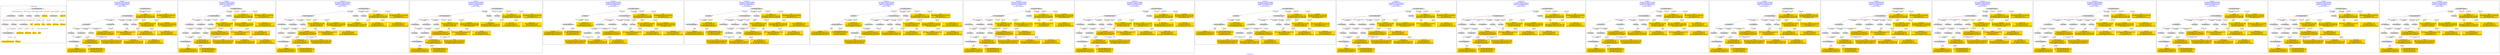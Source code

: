 digraph n0 {
fontcolor="blue"
remincross="true"
label="s29-gilcrease.csv"
subgraph cluster_0 {
label="1-correct model"
n2[style="filled",color="white",fillcolor="lightgray",label="E12_Production1"];
n3[style="filled",color="white",fillcolor="lightgray",label="E21_Person1"];
n4[style="filled",color="white",fillcolor="lightgray",label="E55_Type3"];
n5[style="filled",color="white",fillcolor="lightgray",label="E52_Time-Span1"];
n6[style="filled",color="white",fillcolor="lightgray",label="E82_Actor_Appellation1"];
n7[shape="plaintext",style="filled",fillcolor="gold",label="Attribution_URI"];
n8[style="filled",color="white",fillcolor="lightgray",label="E22_Man-Made_Object1"];
n9[style="filled",color="white",fillcolor="lightgray",label="E35_Title1"];
n10[style="filled",color="white",fillcolor="lightgray",label="E55_Type1"];
n11[style="filled",color="white",fillcolor="lightgray",label="E55_Type2"];
n12[shape="plaintext",style="filled",fillcolor="gold",label="Description"];
n13[style="filled",color="white",fillcolor="lightgray",label="E54_Dimension1"];
n14[shape="plaintext",style="filled",fillcolor="gold",label="Object_URI"];
n15[shape="plaintext",style="filled",fillcolor="gold",label="Title"];
n16[shape="plaintext",style="filled",fillcolor="gold",label="Dated"];
n17[shape="plaintext",style="filled",fillcolor="gold",label="Dimensions"];
n18[shape="plaintext",style="filled",fillcolor="gold",label="Culture_URI"];
n19[shape="plaintext",style="filled",fillcolor="gold",label="Culture"];
n20[shape="plaintext",style="filled",fillcolor="gold",label="Type_URI"];
n21[shape="plaintext",style="filled",fillcolor="gold",label="Object Name"];
n22[shape="plaintext",style="filled",fillcolor="gold",label="Medium_URI"];
n23[shape="plaintext",style="filled",fillcolor="gold",label="Medium"];
n24[shape="plaintext",style="filled",fillcolor="gold",label="Attribution_Appellation_URI"];
n25[shape="plaintext",style="filled",fillcolor="gold",label="Attribution"];
}
subgraph cluster_1 {
label="candidate 0\nlink coherence:0.9565217391304348\nnode coherence:0.9565217391304348\nconfidence:0.4505580933938124\nmapping score:0.5285504203652253\ncost:22.99942\n-precision:0.7-recall:0.7"
n27[style="filled",color="white",fillcolor="lightgray",label="E12_Production1"];
n28[style="filled",color="white",fillcolor="lightgray",label="E21_Person1"];
n29[style="filled",color="white",fillcolor="lightgray",label="E52_Time-Span2"];
n30[style="filled",color="white",fillcolor="lightgray",label="E55_Type1"];
n31[style="filled",color="white",fillcolor="lightgray",label="E82_Actor_Appellation1"];
n32[style="filled",color="white",fillcolor="lightgray",label="E22_Man-Made_Object1"];
n33[style="filled",color="white",fillcolor="lightgray",label="E54_Dimension1"];
n34[style="filled",color="white",fillcolor="lightgray",label="E55_Type2"];
n35[style="filled",color="white",fillcolor="lightgray",label="E55_Type3"];
n36[style="filled",color="white",fillcolor="lightgray",label="E33_Linguistic_Object2"];
n37[shape="plaintext",style="filled",fillcolor="gold",label="Object Name\n[E55_Type,label,0.453]\n[E29_Design_or_Procedure,P3_has_note,0.218]\n[E22_Man-Made_Object,P3_has_note,0.172]\n[E73_Information_Object,P3_has_note,0.158]"];
n38[shape="plaintext",style="filled",fillcolor="gold",label="Culture\n[E35_Title,label,0.296]\n[E22_Man-Made_Object,P3_has_note,0.287]\n[E73_Information_Object,P3_has_note,0.248]\n[E33_Linguistic_Object,P3_has_note,0.169]"];
n39[shape="plaintext",style="filled",fillcolor="gold",label="Object_URI\n[E22_Man-Made_Object,classLink,0.602]\n[E78_Collection,classLink,0.183]\n[E38_Image,classLink,0.149]\n[E21_Person,classLink,0.066]"];
n40[shape="plaintext",style="filled",fillcolor="gold",label="Medium\n[E29_Design_or_Procedure,P3_has_note,0.31]\n[E57_Material,label,0.281]\n[E55_Type,label,0.222]\n[E57_Material,classLink,0.187]"];
n41[shape="plaintext",style="filled",fillcolor="gold",label="Attribution_URI\n[E21_Person,classLink,0.329]\n[E39_Actor,classLink,0.29]\n[E82_Actor_Appellation,classLink,0.287]\n[E78_Collection,classLink,0.095]"];
n42[shape="plaintext",style="filled",fillcolor="gold",label="Attribution\n[E82_Actor_Appellation,label,0.518]\n[E22_Man-Made_Object,P3_has_note,0.168]\n[E22_Man-Made_Object,classLink,0.157]\n[E73_Information_Object,P3_has_note,0.157]"];
n43[shape="plaintext",style="filled",fillcolor="gold",label="Type_URI\n[E55_Type,classLink,0.518]\n[E74_Group,classLink,0.247]\n[E57_Material,classLink,0.232]\n[E22_Man-Made_Object,P3_has_note,0.003]"];
n44[shape="plaintext",style="filled",fillcolor="gold",label="Dated\n[E52_Time-Span,P82_at_some_time_within,0.561]\n[E52_Time-Span,P82a_begin_of_the_begin,0.163]\n[E33_Linguistic_Object,P3_has_note,0.141]\n[E73_Information_Object,P3_has_note,0.135]"];
n45[shape="plaintext",style="filled",fillcolor="gold",label="Description\n[E22_Man-Made_Object,P3_has_note,0.331]\n[E73_Information_Object,P3_has_note,0.293]\n[E33_Linguistic_Object,P3_has_note,0.207]\n[E35_Title,label,0.169]"];
n46[shape="plaintext",style="filled",fillcolor="gold",label="Title\n[E22_Man-Made_Object,P3_has_note,0.301]\n[E73_Information_Object,P3_has_note,0.273]\n[E35_Title,label,0.223]\n[E33_Linguistic_Object,P3_has_note,0.204]"];
n47[shape="plaintext",style="filled",fillcolor="gold",label="Dimensions\n[E54_Dimension,P3_has_note,0.701]\n[E22_Man-Made_Object,classLink,0.121]\n[E22_Man-Made_Object,P3_has_note,0.096]\n[E34_Inscription,P3_has_note,0.082]"];
n48[shape="plaintext",style="filled",fillcolor="gold",label="Culture_URI\n[E55_Type,classLink,0.51]\n[E74_Group,classLink,0.257]\n[E57_Material,classLink,0.227]\n[E22_Man-Made_Object,P3_has_note,0.005]"];
n49[shape="plaintext",style="filled",fillcolor="gold",label="Attribution_Appellation_URI\n[E82_Actor_Appellation,classLink,0.809]\n[E21_Person,classLink,0.087]\n[E39_Actor,classLink,0.078]\n[E78_Collection,classLink,0.026]"];
n50[shape="plaintext",style="filled",fillcolor="gold",label="Medium_URI\n[E57_Material,classLink,0.391]\n[E55_Type,classLink,0.381]\n[E74_Group,classLink,0.225]\n[E29_Design_or_Procedure,P3_has_note,0.003]"];
}
subgraph cluster_2 {
label="candidate 1\nlink coherence:0.9565217391304348\nnode coherence:0.9565217391304348\nconfidence:0.4505580933938124\nmapping score:0.5285504203652253\ncost:22.99945\n-precision:0.7-recall:0.7"
n52[style="filled",color="white",fillcolor="lightgray",label="E12_Production1"];
n53[style="filled",color="white",fillcolor="lightgray",label="E21_Person1"];
n54[style="filled",color="white",fillcolor="lightgray",label="E52_Time-Span2"];
n55[style="filled",color="white",fillcolor="lightgray",label="E55_Type1"];
n56[style="filled",color="white",fillcolor="lightgray",label="E82_Actor_Appellation1"];
n57[style="filled",color="white",fillcolor="lightgray",label="E22_Man-Made_Object1"];
n58[style="filled",color="white",fillcolor="lightgray",label="E54_Dimension1"];
n59[style="filled",color="white",fillcolor="lightgray",label="E55_Type3"];
n60[style="filled",color="white",fillcolor="lightgray",label="E33_Linguistic_Object2"];
n61[style="filled",color="white",fillcolor="lightgray",label="E55_Type4"];
n62[shape="plaintext",style="filled",fillcolor="gold",label="Object Name\n[E55_Type,label,0.453]\n[E29_Design_or_Procedure,P3_has_note,0.218]\n[E22_Man-Made_Object,P3_has_note,0.172]\n[E73_Information_Object,P3_has_note,0.158]"];
n63[shape="plaintext",style="filled",fillcolor="gold",label="Culture\n[E35_Title,label,0.296]\n[E22_Man-Made_Object,P3_has_note,0.287]\n[E73_Information_Object,P3_has_note,0.248]\n[E33_Linguistic_Object,P3_has_note,0.169]"];
n64[shape="plaintext",style="filled",fillcolor="gold",label="Object_URI\n[E22_Man-Made_Object,classLink,0.602]\n[E78_Collection,classLink,0.183]\n[E38_Image,classLink,0.149]\n[E21_Person,classLink,0.066]"];
n65[shape="plaintext",style="filled",fillcolor="gold",label="Attribution_URI\n[E21_Person,classLink,0.329]\n[E39_Actor,classLink,0.29]\n[E82_Actor_Appellation,classLink,0.287]\n[E78_Collection,classLink,0.095]"];
n66[shape="plaintext",style="filled",fillcolor="gold",label="Attribution\n[E82_Actor_Appellation,label,0.518]\n[E22_Man-Made_Object,P3_has_note,0.168]\n[E22_Man-Made_Object,classLink,0.157]\n[E73_Information_Object,P3_has_note,0.157]"];
n67[shape="plaintext",style="filled",fillcolor="gold",label="Dated\n[E52_Time-Span,P82_at_some_time_within,0.561]\n[E52_Time-Span,P82a_begin_of_the_begin,0.163]\n[E33_Linguistic_Object,P3_has_note,0.141]\n[E73_Information_Object,P3_has_note,0.135]"];
n68[shape="plaintext",style="filled",fillcolor="gold",label="Description\n[E22_Man-Made_Object,P3_has_note,0.331]\n[E73_Information_Object,P3_has_note,0.293]\n[E33_Linguistic_Object,P3_has_note,0.207]\n[E35_Title,label,0.169]"];
n69[shape="plaintext",style="filled",fillcolor="gold",label="Title\n[E22_Man-Made_Object,P3_has_note,0.301]\n[E73_Information_Object,P3_has_note,0.273]\n[E35_Title,label,0.223]\n[E33_Linguistic_Object,P3_has_note,0.204]"];
n70[shape="plaintext",style="filled",fillcolor="gold",label="Medium\n[E29_Design_or_Procedure,P3_has_note,0.31]\n[E57_Material,label,0.281]\n[E55_Type,label,0.222]\n[E57_Material,classLink,0.187]"];
n71[shape="plaintext",style="filled",fillcolor="gold",label="Dimensions\n[E54_Dimension,P3_has_note,0.701]\n[E22_Man-Made_Object,classLink,0.121]\n[E22_Man-Made_Object,P3_has_note,0.096]\n[E34_Inscription,P3_has_note,0.082]"];
n72[shape="plaintext",style="filled",fillcolor="gold",label="Culture_URI\n[E55_Type,classLink,0.51]\n[E74_Group,classLink,0.257]\n[E57_Material,classLink,0.227]\n[E22_Man-Made_Object,P3_has_note,0.005]"];
n73[shape="plaintext",style="filled",fillcolor="gold",label="Attribution_Appellation_URI\n[E82_Actor_Appellation,classLink,0.809]\n[E21_Person,classLink,0.087]\n[E39_Actor,classLink,0.078]\n[E78_Collection,classLink,0.026]"];
n74[shape="plaintext",style="filled",fillcolor="gold",label="Type_URI\n[E55_Type,classLink,0.518]\n[E74_Group,classLink,0.247]\n[E57_Material,classLink,0.232]\n[E22_Man-Made_Object,P3_has_note,0.003]"];
n75[shape="plaintext",style="filled",fillcolor="gold",label="Medium_URI\n[E57_Material,classLink,0.391]\n[E55_Type,classLink,0.381]\n[E74_Group,classLink,0.225]\n[E29_Design_or_Procedure,P3_has_note,0.003]"];
}
subgraph cluster_3 {
label="candidate 10\nlink coherence:0.9130434782608695\nnode coherence:0.9565217391304348\nconfidence:0.4505580933938124\nmapping score:0.5285504203652253\ncost:22.99951\n-precision:0.7-recall:0.7"
n77[style="filled",color="white",fillcolor="lightgray",label="E12_Production1"];
n78[style="filled",color="white",fillcolor="lightgray",label="E21_Person1"];
n79[style="filled",color="white",fillcolor="lightgray",label="E52_Time-Span2"];
n80[style="filled",color="white",fillcolor="lightgray",label="E82_Actor_Appellation1"];
n81[style="filled",color="white",fillcolor="lightgray",label="E22_Man-Made_Object1"];
n82[style="filled",color="white",fillcolor="lightgray",label="E54_Dimension1"];
n83[style="filled",color="white",fillcolor="lightgray",label="E55_Type3"];
n84[style="filled",color="white",fillcolor="lightgray",label="E33_Linguistic_Object2"];
n85[style="filled",color="white",fillcolor="lightgray",label="E55_Type2"];
n86[style="filled",color="white",fillcolor="lightgray",label="E55_Type4"];
n87[shape="plaintext",style="filled",fillcolor="gold",label="Culture\n[E35_Title,label,0.296]\n[E22_Man-Made_Object,P3_has_note,0.287]\n[E73_Information_Object,P3_has_note,0.248]\n[E33_Linguistic_Object,P3_has_note,0.169]"];
n88[shape="plaintext",style="filled",fillcolor="gold",label="Object_URI\n[E22_Man-Made_Object,classLink,0.602]\n[E78_Collection,classLink,0.183]\n[E38_Image,classLink,0.149]\n[E21_Person,classLink,0.066]"];
n89[shape="plaintext",style="filled",fillcolor="gold",label="Object Name\n[E55_Type,label,0.453]\n[E29_Design_or_Procedure,P3_has_note,0.218]\n[E22_Man-Made_Object,P3_has_note,0.172]\n[E73_Information_Object,P3_has_note,0.158]"];
n90[shape="plaintext",style="filled",fillcolor="gold",label="Attribution_URI\n[E21_Person,classLink,0.329]\n[E39_Actor,classLink,0.29]\n[E82_Actor_Appellation,classLink,0.287]\n[E78_Collection,classLink,0.095]"];
n91[shape="plaintext",style="filled",fillcolor="gold",label="Attribution\n[E82_Actor_Appellation,label,0.518]\n[E22_Man-Made_Object,P3_has_note,0.168]\n[E22_Man-Made_Object,classLink,0.157]\n[E73_Information_Object,P3_has_note,0.157]"];
n92[shape="plaintext",style="filled",fillcolor="gold",label="Culture_URI\n[E55_Type,classLink,0.51]\n[E74_Group,classLink,0.257]\n[E57_Material,classLink,0.227]\n[E22_Man-Made_Object,P3_has_note,0.005]"];
n93[shape="plaintext",style="filled",fillcolor="gold",label="Dated\n[E52_Time-Span,P82_at_some_time_within,0.561]\n[E52_Time-Span,P82a_begin_of_the_begin,0.163]\n[E33_Linguistic_Object,P3_has_note,0.141]\n[E73_Information_Object,P3_has_note,0.135]"];
n94[shape="plaintext",style="filled",fillcolor="gold",label="Description\n[E22_Man-Made_Object,P3_has_note,0.331]\n[E73_Information_Object,P3_has_note,0.293]\n[E33_Linguistic_Object,P3_has_note,0.207]\n[E35_Title,label,0.169]"];
n95[shape="plaintext",style="filled",fillcolor="gold",label="Title\n[E22_Man-Made_Object,P3_has_note,0.301]\n[E73_Information_Object,P3_has_note,0.273]\n[E35_Title,label,0.223]\n[E33_Linguistic_Object,P3_has_note,0.204]"];
n96[shape="plaintext",style="filled",fillcolor="gold",label="Medium\n[E29_Design_or_Procedure,P3_has_note,0.31]\n[E57_Material,label,0.281]\n[E55_Type,label,0.222]\n[E57_Material,classLink,0.187]"];
n97[shape="plaintext",style="filled",fillcolor="gold",label="Dimensions\n[E54_Dimension,P3_has_note,0.701]\n[E22_Man-Made_Object,classLink,0.121]\n[E22_Man-Made_Object,P3_has_note,0.096]\n[E34_Inscription,P3_has_note,0.082]"];
n98[shape="plaintext",style="filled",fillcolor="gold",label="Attribution_Appellation_URI\n[E82_Actor_Appellation,classLink,0.809]\n[E21_Person,classLink,0.087]\n[E39_Actor,classLink,0.078]\n[E78_Collection,classLink,0.026]"];
n99[shape="plaintext",style="filled",fillcolor="gold",label="Type_URI\n[E55_Type,classLink,0.518]\n[E74_Group,classLink,0.247]\n[E57_Material,classLink,0.232]\n[E22_Man-Made_Object,P3_has_note,0.003]"];
n100[shape="plaintext",style="filled",fillcolor="gold",label="Medium_URI\n[E57_Material,classLink,0.391]\n[E55_Type,classLink,0.381]\n[E74_Group,classLink,0.225]\n[E29_Design_or_Procedure,P3_has_note,0.003]"];
}
subgraph cluster_4 {
label="candidate 11\nlink coherence:0.9130434782608695\nnode coherence:0.9565217391304348\nconfidence:0.4505580933938124\nmapping score:0.5285504203652253\ncost:22.99952\n-precision:0.7-recall:0.7"
n102[style="filled",color="white",fillcolor="lightgray",label="E12_Production1"];
n103[style="filled",color="white",fillcolor="lightgray",label="E21_Person1"];
n104[style="filled",color="white",fillcolor="lightgray",label="E52_Time-Span2"];
n105[style="filled",color="white",fillcolor="lightgray",label="E82_Actor_Appellation1"];
n106[style="filled",color="white",fillcolor="lightgray",label="E22_Man-Made_Object1"];
n107[style="filled",color="white",fillcolor="lightgray",label="E54_Dimension1"];
n108[style="filled",color="white",fillcolor="lightgray",label="E55_Type3"];
n109[style="filled",color="white",fillcolor="lightgray",label="E33_Linguistic_Object2"];
n110[style="filled",color="white",fillcolor="lightgray",label="E55_Type1"];
n111[style="filled",color="white",fillcolor="lightgray",label="E55_Type4"];
n112[shape="plaintext",style="filled",fillcolor="gold",label="Object Name\n[E55_Type,label,0.453]\n[E29_Design_or_Procedure,P3_has_note,0.218]\n[E22_Man-Made_Object,P3_has_note,0.172]\n[E73_Information_Object,P3_has_note,0.158]"];
n113[shape="plaintext",style="filled",fillcolor="gold",label="Culture\n[E35_Title,label,0.296]\n[E22_Man-Made_Object,P3_has_note,0.287]\n[E73_Information_Object,P3_has_note,0.248]\n[E33_Linguistic_Object,P3_has_note,0.169]"];
n114[shape="plaintext",style="filled",fillcolor="gold",label="Object_URI\n[E22_Man-Made_Object,classLink,0.602]\n[E78_Collection,classLink,0.183]\n[E38_Image,classLink,0.149]\n[E21_Person,classLink,0.066]"];
n115[shape="plaintext",style="filled",fillcolor="gold",label="Attribution_URI\n[E21_Person,classLink,0.329]\n[E39_Actor,classLink,0.29]\n[E82_Actor_Appellation,classLink,0.287]\n[E78_Collection,classLink,0.095]"];
n116[shape="plaintext",style="filled",fillcolor="gold",label="Attribution\n[E82_Actor_Appellation,label,0.518]\n[E22_Man-Made_Object,P3_has_note,0.168]\n[E22_Man-Made_Object,classLink,0.157]\n[E73_Information_Object,P3_has_note,0.157]"];
n117[shape="plaintext",style="filled",fillcolor="gold",label="Dated\n[E52_Time-Span,P82_at_some_time_within,0.561]\n[E52_Time-Span,P82a_begin_of_the_begin,0.163]\n[E33_Linguistic_Object,P3_has_note,0.141]\n[E73_Information_Object,P3_has_note,0.135]"];
n118[shape="plaintext",style="filled",fillcolor="gold",label="Description\n[E22_Man-Made_Object,P3_has_note,0.331]\n[E73_Information_Object,P3_has_note,0.293]\n[E33_Linguistic_Object,P3_has_note,0.207]\n[E35_Title,label,0.169]"];
n119[shape="plaintext",style="filled",fillcolor="gold",label="Title\n[E22_Man-Made_Object,P3_has_note,0.301]\n[E73_Information_Object,P3_has_note,0.273]\n[E35_Title,label,0.223]\n[E33_Linguistic_Object,P3_has_note,0.204]"];
n120[shape="plaintext",style="filled",fillcolor="gold",label="Medium\n[E29_Design_or_Procedure,P3_has_note,0.31]\n[E57_Material,label,0.281]\n[E55_Type,label,0.222]\n[E57_Material,classLink,0.187]"];
n121[shape="plaintext",style="filled",fillcolor="gold",label="Dimensions\n[E54_Dimension,P3_has_note,0.701]\n[E22_Man-Made_Object,classLink,0.121]\n[E22_Man-Made_Object,P3_has_note,0.096]\n[E34_Inscription,P3_has_note,0.082]"];
n122[shape="plaintext",style="filled",fillcolor="gold",label="Culture_URI\n[E55_Type,classLink,0.51]\n[E74_Group,classLink,0.257]\n[E57_Material,classLink,0.227]\n[E22_Man-Made_Object,P3_has_note,0.005]"];
n123[shape="plaintext",style="filled",fillcolor="gold",label="Attribution_Appellation_URI\n[E82_Actor_Appellation,classLink,0.809]\n[E21_Person,classLink,0.087]\n[E39_Actor,classLink,0.078]\n[E78_Collection,classLink,0.026]"];
n124[shape="plaintext",style="filled",fillcolor="gold",label="Type_URI\n[E55_Type,classLink,0.518]\n[E74_Group,classLink,0.247]\n[E57_Material,classLink,0.232]\n[E22_Man-Made_Object,P3_has_note,0.003]"];
n125[shape="plaintext",style="filled",fillcolor="gold",label="Medium_URI\n[E57_Material,classLink,0.391]\n[E55_Type,classLink,0.381]\n[E74_Group,classLink,0.225]\n[E29_Design_or_Procedure,P3_has_note,0.003]"];
}
subgraph cluster_5 {
label="candidate 12\nlink coherence:0.9130434782608695\nnode coherence:0.9565217391304348\nconfidence:0.4505580933938124\nmapping score:0.5285504203652253\ncost:22.99952\n-precision:0.65-recall:0.65"
n127[style="filled",color="white",fillcolor="lightgray",label="E12_Production1"];
n128[style="filled",color="white",fillcolor="lightgray",label="E52_Time-Span2"];
n129[style="filled",color="white",fillcolor="lightgray",label="E55_Type1"];
n130[style="filled",color="white",fillcolor="lightgray",label="E21_Person1"];
n131[style="filled",color="white",fillcolor="lightgray",label="E82_Actor_Appellation1"];
n132[style="filled",color="white",fillcolor="lightgray",label="E22_Man-Made_Object1"];
n133[style="filled",color="white",fillcolor="lightgray",label="E54_Dimension1"];
n134[style="filled",color="white",fillcolor="lightgray",label="E55_Type2"];
n135[style="filled",color="white",fillcolor="lightgray",label="E55_Type3"];
n136[style="filled",color="white",fillcolor="lightgray",label="E33_Linguistic_Object2"];
n137[shape="plaintext",style="filled",fillcolor="gold",label="Object Name\n[E55_Type,label,0.453]\n[E29_Design_or_Procedure,P3_has_note,0.218]\n[E22_Man-Made_Object,P3_has_note,0.172]\n[E73_Information_Object,P3_has_note,0.158]"];
n138[shape="plaintext",style="filled",fillcolor="gold",label="Culture\n[E35_Title,label,0.296]\n[E22_Man-Made_Object,P3_has_note,0.287]\n[E73_Information_Object,P3_has_note,0.248]\n[E33_Linguistic_Object,P3_has_note,0.169]"];
n139[shape="plaintext",style="filled",fillcolor="gold",label="Object_URI\n[E22_Man-Made_Object,classLink,0.602]\n[E78_Collection,classLink,0.183]\n[E38_Image,classLink,0.149]\n[E21_Person,classLink,0.066]"];
n140[shape="plaintext",style="filled",fillcolor="gold",label="Medium\n[E29_Design_or_Procedure,P3_has_note,0.31]\n[E57_Material,label,0.281]\n[E55_Type,label,0.222]\n[E57_Material,classLink,0.187]"];
n141[shape="plaintext",style="filled",fillcolor="gold",label="Attribution_URI\n[E21_Person,classLink,0.329]\n[E39_Actor,classLink,0.29]\n[E82_Actor_Appellation,classLink,0.287]\n[E78_Collection,classLink,0.095]"];
n142[shape="plaintext",style="filled",fillcolor="gold",label="Attribution\n[E82_Actor_Appellation,label,0.518]\n[E22_Man-Made_Object,P3_has_note,0.168]\n[E22_Man-Made_Object,classLink,0.157]\n[E73_Information_Object,P3_has_note,0.157]"];
n143[shape="plaintext",style="filled",fillcolor="gold",label="Type_URI\n[E55_Type,classLink,0.518]\n[E74_Group,classLink,0.247]\n[E57_Material,classLink,0.232]\n[E22_Man-Made_Object,P3_has_note,0.003]"];
n144[shape="plaintext",style="filled",fillcolor="gold",label="Dated\n[E52_Time-Span,P82_at_some_time_within,0.561]\n[E52_Time-Span,P82a_begin_of_the_begin,0.163]\n[E33_Linguistic_Object,P3_has_note,0.141]\n[E73_Information_Object,P3_has_note,0.135]"];
n145[shape="plaintext",style="filled",fillcolor="gold",label="Description\n[E22_Man-Made_Object,P3_has_note,0.331]\n[E73_Information_Object,P3_has_note,0.293]\n[E33_Linguistic_Object,P3_has_note,0.207]\n[E35_Title,label,0.169]"];
n146[shape="plaintext",style="filled",fillcolor="gold",label="Title\n[E22_Man-Made_Object,P3_has_note,0.301]\n[E73_Information_Object,P3_has_note,0.273]\n[E35_Title,label,0.223]\n[E33_Linguistic_Object,P3_has_note,0.204]"];
n147[shape="plaintext",style="filled",fillcolor="gold",label="Dimensions\n[E54_Dimension,P3_has_note,0.701]\n[E22_Man-Made_Object,classLink,0.121]\n[E22_Man-Made_Object,P3_has_note,0.096]\n[E34_Inscription,P3_has_note,0.082]"];
n148[shape="plaintext",style="filled",fillcolor="gold",label="Culture_URI\n[E55_Type,classLink,0.51]\n[E74_Group,classLink,0.257]\n[E57_Material,classLink,0.227]\n[E22_Man-Made_Object,P3_has_note,0.005]"];
n149[shape="plaintext",style="filled",fillcolor="gold",label="Attribution_Appellation_URI\n[E82_Actor_Appellation,classLink,0.809]\n[E21_Person,classLink,0.087]\n[E39_Actor,classLink,0.078]\n[E78_Collection,classLink,0.026]"];
n150[shape="plaintext",style="filled",fillcolor="gold",label="Medium_URI\n[E57_Material,classLink,0.391]\n[E55_Type,classLink,0.381]\n[E74_Group,classLink,0.225]\n[E29_Design_or_Procedure,P3_has_note,0.003]"];
}
subgraph cluster_6 {
label="candidate 13\nlink coherence:0.9130434782608695\nnode coherence:0.9565217391304348\nconfidence:0.4505580933938124\nmapping score:0.5285504203652253\ncost:22.99955\n-precision:0.65-recall:0.65"
n152[style="filled",color="white",fillcolor="lightgray",label="E12_Production1"];
n153[style="filled",color="white",fillcolor="lightgray",label="E52_Time-Span2"];
n154[style="filled",color="white",fillcolor="lightgray",label="E55_Type1"];
n155[style="filled",color="white",fillcolor="lightgray",label="E21_Person1"];
n156[style="filled",color="white",fillcolor="lightgray",label="E82_Actor_Appellation1"];
n157[style="filled",color="white",fillcolor="lightgray",label="E22_Man-Made_Object1"];
n158[style="filled",color="white",fillcolor="lightgray",label="E54_Dimension1"];
n159[style="filled",color="white",fillcolor="lightgray",label="E55_Type3"];
n160[style="filled",color="white",fillcolor="lightgray",label="E33_Linguistic_Object2"];
n161[style="filled",color="white",fillcolor="lightgray",label="E55_Type4"];
n162[shape="plaintext",style="filled",fillcolor="gold",label="Object Name\n[E55_Type,label,0.453]\n[E29_Design_or_Procedure,P3_has_note,0.218]\n[E22_Man-Made_Object,P3_has_note,0.172]\n[E73_Information_Object,P3_has_note,0.158]"];
n163[shape="plaintext",style="filled",fillcolor="gold",label="Culture\n[E35_Title,label,0.296]\n[E22_Man-Made_Object,P3_has_note,0.287]\n[E73_Information_Object,P3_has_note,0.248]\n[E33_Linguistic_Object,P3_has_note,0.169]"];
n164[shape="plaintext",style="filled",fillcolor="gold",label="Object_URI\n[E22_Man-Made_Object,classLink,0.602]\n[E78_Collection,classLink,0.183]\n[E38_Image,classLink,0.149]\n[E21_Person,classLink,0.066]"];
n165[shape="plaintext",style="filled",fillcolor="gold",label="Attribution_URI\n[E21_Person,classLink,0.329]\n[E39_Actor,classLink,0.29]\n[E82_Actor_Appellation,classLink,0.287]\n[E78_Collection,classLink,0.095]"];
n166[shape="plaintext",style="filled",fillcolor="gold",label="Attribution\n[E82_Actor_Appellation,label,0.518]\n[E22_Man-Made_Object,P3_has_note,0.168]\n[E22_Man-Made_Object,classLink,0.157]\n[E73_Information_Object,P3_has_note,0.157]"];
n167[shape="plaintext",style="filled",fillcolor="gold",label="Dated\n[E52_Time-Span,P82_at_some_time_within,0.561]\n[E52_Time-Span,P82a_begin_of_the_begin,0.163]\n[E33_Linguistic_Object,P3_has_note,0.141]\n[E73_Information_Object,P3_has_note,0.135]"];
n168[shape="plaintext",style="filled",fillcolor="gold",label="Description\n[E22_Man-Made_Object,P3_has_note,0.331]\n[E73_Information_Object,P3_has_note,0.293]\n[E33_Linguistic_Object,P3_has_note,0.207]\n[E35_Title,label,0.169]"];
n169[shape="plaintext",style="filled",fillcolor="gold",label="Title\n[E22_Man-Made_Object,P3_has_note,0.301]\n[E73_Information_Object,P3_has_note,0.273]\n[E35_Title,label,0.223]\n[E33_Linguistic_Object,P3_has_note,0.204]"];
n170[shape="plaintext",style="filled",fillcolor="gold",label="Medium\n[E29_Design_or_Procedure,P3_has_note,0.31]\n[E57_Material,label,0.281]\n[E55_Type,label,0.222]\n[E57_Material,classLink,0.187]"];
n171[shape="plaintext",style="filled",fillcolor="gold",label="Dimensions\n[E54_Dimension,P3_has_note,0.701]\n[E22_Man-Made_Object,classLink,0.121]\n[E22_Man-Made_Object,P3_has_note,0.096]\n[E34_Inscription,P3_has_note,0.082]"];
n172[shape="plaintext",style="filled",fillcolor="gold",label="Culture_URI\n[E55_Type,classLink,0.51]\n[E74_Group,classLink,0.257]\n[E57_Material,classLink,0.227]\n[E22_Man-Made_Object,P3_has_note,0.005]"];
n173[shape="plaintext",style="filled",fillcolor="gold",label="Attribution_Appellation_URI\n[E82_Actor_Appellation,classLink,0.809]\n[E21_Person,classLink,0.087]\n[E39_Actor,classLink,0.078]\n[E78_Collection,classLink,0.026]"];
n174[shape="plaintext",style="filled",fillcolor="gold",label="Type_URI\n[E55_Type,classLink,0.518]\n[E74_Group,classLink,0.247]\n[E57_Material,classLink,0.232]\n[E22_Man-Made_Object,P3_has_note,0.003]"];
n175[shape="plaintext",style="filled",fillcolor="gold",label="Medium_URI\n[E57_Material,classLink,0.391]\n[E55_Type,classLink,0.381]\n[E74_Group,classLink,0.225]\n[E29_Design_or_Procedure,P3_has_note,0.003]"];
}
subgraph cluster_7 {
label="candidate 14\nlink coherence:0.9130434782608695\nnode coherence:0.9565217391304348\nconfidence:0.4505580933938124\nmapping score:0.5285504203652253\ncost:22.99959\n-precision:0.7-recall:0.7"
n177[style="filled",color="white",fillcolor="lightgray",label="E12_Production1"];
n178[style="filled",color="white",fillcolor="lightgray",label="E52_Time-Span2"];
n179[style="filled",color="white",fillcolor="lightgray",label="E21_Person1"];
n180[style="filled",color="white",fillcolor="lightgray",label="E82_Actor_Appellation1"];
n181[style="filled",color="white",fillcolor="lightgray",label="E22_Man-Made_Object1"];
n182[style="filled",color="white",fillcolor="lightgray",label="E54_Dimension1"];
n183[style="filled",color="white",fillcolor="lightgray",label="E55_Type2"];
n184[style="filled",color="white",fillcolor="lightgray",label="E55_Type3"];
n185[style="filled",color="white",fillcolor="lightgray",label="E33_Linguistic_Object2"];
n186[style="filled",color="white",fillcolor="lightgray",label="E55_Type4"];
n187[shape="plaintext",style="filled",fillcolor="gold",label="Culture\n[E35_Title,label,0.296]\n[E22_Man-Made_Object,P3_has_note,0.287]\n[E73_Information_Object,P3_has_note,0.248]\n[E33_Linguistic_Object,P3_has_note,0.169]"];
n188[shape="plaintext",style="filled",fillcolor="gold",label="Object_URI\n[E22_Man-Made_Object,classLink,0.602]\n[E78_Collection,classLink,0.183]\n[E38_Image,classLink,0.149]\n[E21_Person,classLink,0.066]"];
n189[shape="plaintext",style="filled",fillcolor="gold",label="Object Name\n[E55_Type,label,0.453]\n[E29_Design_or_Procedure,P3_has_note,0.218]\n[E22_Man-Made_Object,P3_has_note,0.172]\n[E73_Information_Object,P3_has_note,0.158]"];
n190[shape="plaintext",style="filled",fillcolor="gold",label="Attribution_URI\n[E21_Person,classLink,0.329]\n[E39_Actor,classLink,0.29]\n[E82_Actor_Appellation,classLink,0.287]\n[E78_Collection,classLink,0.095]"];
n191[shape="plaintext",style="filled",fillcolor="gold",label="Attribution\n[E82_Actor_Appellation,label,0.518]\n[E22_Man-Made_Object,P3_has_note,0.168]\n[E22_Man-Made_Object,classLink,0.157]\n[E73_Information_Object,P3_has_note,0.157]"];
n192[shape="plaintext",style="filled",fillcolor="gold",label="Culture_URI\n[E55_Type,classLink,0.51]\n[E74_Group,classLink,0.257]\n[E57_Material,classLink,0.227]\n[E22_Man-Made_Object,P3_has_note,0.005]"];
n193[shape="plaintext",style="filled",fillcolor="gold",label="Dated\n[E52_Time-Span,P82_at_some_time_within,0.561]\n[E52_Time-Span,P82a_begin_of_the_begin,0.163]\n[E33_Linguistic_Object,P3_has_note,0.141]\n[E73_Information_Object,P3_has_note,0.135]"];
n194[shape="plaintext",style="filled",fillcolor="gold",label="Description\n[E22_Man-Made_Object,P3_has_note,0.331]\n[E73_Information_Object,P3_has_note,0.293]\n[E33_Linguistic_Object,P3_has_note,0.207]\n[E35_Title,label,0.169]"];
n195[shape="plaintext",style="filled",fillcolor="gold",label="Title\n[E22_Man-Made_Object,P3_has_note,0.301]\n[E73_Information_Object,P3_has_note,0.273]\n[E35_Title,label,0.223]\n[E33_Linguistic_Object,P3_has_note,0.204]"];
n196[shape="plaintext",style="filled",fillcolor="gold",label="Medium\n[E29_Design_or_Procedure,P3_has_note,0.31]\n[E57_Material,label,0.281]\n[E55_Type,label,0.222]\n[E57_Material,classLink,0.187]"];
n197[shape="plaintext",style="filled",fillcolor="gold",label="Dimensions\n[E54_Dimension,P3_has_note,0.701]\n[E22_Man-Made_Object,classLink,0.121]\n[E22_Man-Made_Object,P3_has_note,0.096]\n[E34_Inscription,P3_has_note,0.082]"];
n198[shape="plaintext",style="filled",fillcolor="gold",label="Attribution_Appellation_URI\n[E82_Actor_Appellation,classLink,0.809]\n[E21_Person,classLink,0.087]\n[E39_Actor,classLink,0.078]\n[E78_Collection,classLink,0.026]"];
n199[shape="plaintext",style="filled",fillcolor="gold",label="Type_URI\n[E55_Type,classLink,0.518]\n[E74_Group,classLink,0.247]\n[E57_Material,classLink,0.232]\n[E22_Man-Made_Object,P3_has_note,0.003]"];
n200[shape="plaintext",style="filled",fillcolor="gold",label="Medium_URI\n[E57_Material,classLink,0.391]\n[E55_Type,classLink,0.381]\n[E74_Group,classLink,0.225]\n[E29_Design_or_Procedure,P3_has_note,0.003]"];
}
subgraph cluster_8 {
label="candidate 15\nlink coherence:0.9130434782608695\nnode coherence:0.9565217391304348\nconfidence:0.44864368682131583\nmapping score:0.5279122848410597\ncost:22.99944\n-precision:0.61-recall:0.61"
n202[style="filled",color="white",fillcolor="lightgray",label="E12_Production1"];
n203[style="filled",color="white",fillcolor="lightgray",label="E21_Person1"];
n204[style="filled",color="white",fillcolor="lightgray",label="E52_Time-Span2"];
n205[style="filled",color="white",fillcolor="lightgray",label="E55_Type1"];
n206[style="filled",color="white",fillcolor="lightgray",label="E82_Actor_Appellation1"];
n207[style="filled",color="white",fillcolor="lightgray",label="E22_Man-Made_Object1"];
n208[style="filled",color="white",fillcolor="lightgray",label="E54_Dimension1"];
n209[style="filled",color="white",fillcolor="lightgray",label="E55_Type3"];
n210[style="filled",color="white",fillcolor="lightgray",label="E33_Linguistic_Object2"];
n211[style="filled",color="white",fillcolor="lightgray",label="E55_Type2"];
n212[shape="plaintext",style="filled",fillcolor="gold",label="Object Name\n[E55_Type,label,0.453]\n[E29_Design_or_Procedure,P3_has_note,0.218]\n[E22_Man-Made_Object,P3_has_note,0.172]\n[E73_Information_Object,P3_has_note,0.158]"];
n213[shape="plaintext",style="filled",fillcolor="gold",label="Culture\n[E35_Title,label,0.296]\n[E22_Man-Made_Object,P3_has_note,0.287]\n[E73_Information_Object,P3_has_note,0.248]\n[E33_Linguistic_Object,P3_has_note,0.169]"];
n214[shape="plaintext",style="filled",fillcolor="gold",label="Object_URI\n[E22_Man-Made_Object,classLink,0.602]\n[E78_Collection,classLink,0.183]\n[E38_Image,classLink,0.149]\n[E21_Person,classLink,0.066]"];
n215[shape="plaintext",style="filled",fillcolor="gold",label="Medium\n[E29_Design_or_Procedure,P3_has_note,0.31]\n[E57_Material,label,0.281]\n[E55_Type,label,0.222]\n[E57_Material,classLink,0.187]"];
n216[shape="plaintext",style="filled",fillcolor="gold",label="Attribution_URI\n[E21_Person,classLink,0.329]\n[E39_Actor,classLink,0.29]\n[E82_Actor_Appellation,classLink,0.287]\n[E78_Collection,classLink,0.095]"];
n217[shape="plaintext",style="filled",fillcolor="gold",label="Attribution\n[E82_Actor_Appellation,label,0.518]\n[E22_Man-Made_Object,P3_has_note,0.168]\n[E22_Man-Made_Object,classLink,0.157]\n[E73_Information_Object,P3_has_note,0.157]"];
n218[shape="plaintext",style="filled",fillcolor="gold",label="Type_URI\n[E55_Type,classLink,0.518]\n[E74_Group,classLink,0.247]\n[E57_Material,classLink,0.232]\n[E22_Man-Made_Object,P3_has_note,0.003]"];
n219[shape="plaintext",style="filled",fillcolor="gold",label="Dated\n[E52_Time-Span,P82_at_some_time_within,0.561]\n[E52_Time-Span,P82a_begin_of_the_begin,0.163]\n[E33_Linguistic_Object,P3_has_note,0.141]\n[E73_Information_Object,P3_has_note,0.135]"];
n220[shape="plaintext",style="filled",fillcolor="gold",label="Title\n[E22_Man-Made_Object,P3_has_note,0.301]\n[E73_Information_Object,P3_has_note,0.273]\n[E35_Title,label,0.223]\n[E33_Linguistic_Object,P3_has_note,0.204]"];
n221[shape="plaintext",style="filled",fillcolor="gold",label="Description\n[E22_Man-Made_Object,P3_has_note,0.331]\n[E73_Information_Object,P3_has_note,0.293]\n[E33_Linguistic_Object,P3_has_note,0.207]\n[E35_Title,label,0.169]"];
n222[shape="plaintext",style="filled",fillcolor="gold",label="Dimensions\n[E54_Dimension,P3_has_note,0.701]\n[E22_Man-Made_Object,classLink,0.121]\n[E22_Man-Made_Object,P3_has_note,0.096]\n[E34_Inscription,P3_has_note,0.082]"];
n223[shape="plaintext",style="filled",fillcolor="gold",label="Culture_URI\n[E55_Type,classLink,0.51]\n[E74_Group,classLink,0.257]\n[E57_Material,classLink,0.227]\n[E22_Man-Made_Object,P3_has_note,0.005]"];
n224[shape="plaintext",style="filled",fillcolor="gold",label="Attribution_Appellation_URI\n[E82_Actor_Appellation,classLink,0.809]\n[E21_Person,classLink,0.087]\n[E39_Actor,classLink,0.078]\n[E78_Collection,classLink,0.026]"];
n225[shape="plaintext",style="filled",fillcolor="gold",label="Medium_URI\n[E57_Material,classLink,0.391]\n[E55_Type,classLink,0.381]\n[E74_Group,classLink,0.225]\n[E29_Design_or_Procedure,P3_has_note,0.003]"];
}
subgraph cluster_9 {
label="candidate 16\nlink coherence:0.9130434782608695\nnode coherence:0.9565217391304348\nconfidence:0.44864368682131583\nmapping score:0.5279122848410597\ncost:22.99949\n-precision:0.65-recall:0.65"
n227[style="filled",color="white",fillcolor="lightgray",label="E12_Production1"];
n228[style="filled",color="white",fillcolor="lightgray",label="E21_Person1"];
n229[style="filled",color="white",fillcolor="lightgray",label="E52_Time-Span2"];
n230[style="filled",color="white",fillcolor="lightgray",label="E82_Actor_Appellation1"];
n231[style="filled",color="white",fillcolor="lightgray",label="E22_Man-Made_Object1"];
n232[style="filled",color="white",fillcolor="lightgray",label="E54_Dimension1"];
n233[style="filled",color="white",fillcolor="lightgray",label="E55_Type2"];
n234[style="filled",color="white",fillcolor="lightgray",label="E55_Type3"];
n235[style="filled",color="white",fillcolor="lightgray",label="E33_Linguistic_Object2"];
n236[style="filled",color="white",fillcolor="lightgray",label="E55_Type1"];
n237[shape="plaintext",style="filled",fillcolor="gold",label="Object Name\n[E55_Type,label,0.453]\n[E29_Design_or_Procedure,P3_has_note,0.218]\n[E22_Man-Made_Object,P3_has_note,0.172]\n[E73_Information_Object,P3_has_note,0.158]"];
n238[shape="plaintext",style="filled",fillcolor="gold",label="Culture\n[E35_Title,label,0.296]\n[E22_Man-Made_Object,P3_has_note,0.287]\n[E73_Information_Object,P3_has_note,0.248]\n[E33_Linguistic_Object,P3_has_note,0.169]"];
n239[shape="plaintext",style="filled",fillcolor="gold",label="Object_URI\n[E22_Man-Made_Object,classLink,0.602]\n[E78_Collection,classLink,0.183]\n[E38_Image,classLink,0.149]\n[E21_Person,classLink,0.066]"];
n240[shape="plaintext",style="filled",fillcolor="gold",label="Medium\n[E29_Design_or_Procedure,P3_has_note,0.31]\n[E57_Material,label,0.281]\n[E55_Type,label,0.222]\n[E57_Material,classLink,0.187]"];
n241[shape="plaintext",style="filled",fillcolor="gold",label="Attribution_URI\n[E21_Person,classLink,0.329]\n[E39_Actor,classLink,0.29]\n[E82_Actor_Appellation,classLink,0.287]\n[E78_Collection,classLink,0.095]"];
n242[shape="plaintext",style="filled",fillcolor="gold",label="Attribution\n[E82_Actor_Appellation,label,0.518]\n[E22_Man-Made_Object,P3_has_note,0.168]\n[E22_Man-Made_Object,classLink,0.157]\n[E73_Information_Object,P3_has_note,0.157]"];
n243[shape="plaintext",style="filled",fillcolor="gold",label="Type_URI\n[E55_Type,classLink,0.518]\n[E74_Group,classLink,0.247]\n[E57_Material,classLink,0.232]\n[E22_Man-Made_Object,P3_has_note,0.003]"];
n244[shape="plaintext",style="filled",fillcolor="gold",label="Dated\n[E52_Time-Span,P82_at_some_time_within,0.561]\n[E52_Time-Span,P82a_begin_of_the_begin,0.163]\n[E33_Linguistic_Object,P3_has_note,0.141]\n[E73_Information_Object,P3_has_note,0.135]"];
n245[shape="plaintext",style="filled",fillcolor="gold",label="Title\n[E22_Man-Made_Object,P3_has_note,0.301]\n[E73_Information_Object,P3_has_note,0.273]\n[E35_Title,label,0.223]\n[E33_Linguistic_Object,P3_has_note,0.204]"];
n246[shape="plaintext",style="filled",fillcolor="gold",label="Description\n[E22_Man-Made_Object,P3_has_note,0.331]\n[E73_Information_Object,P3_has_note,0.293]\n[E33_Linguistic_Object,P3_has_note,0.207]\n[E35_Title,label,0.169]"];
n247[shape="plaintext",style="filled",fillcolor="gold",label="Dimensions\n[E54_Dimension,P3_has_note,0.701]\n[E22_Man-Made_Object,classLink,0.121]\n[E22_Man-Made_Object,P3_has_note,0.096]\n[E34_Inscription,P3_has_note,0.082]"];
n248[shape="plaintext",style="filled",fillcolor="gold",label="Culture_URI\n[E55_Type,classLink,0.51]\n[E74_Group,classLink,0.257]\n[E57_Material,classLink,0.227]\n[E22_Man-Made_Object,P3_has_note,0.005]"];
n249[shape="plaintext",style="filled",fillcolor="gold",label="Attribution_Appellation_URI\n[E82_Actor_Appellation,classLink,0.809]\n[E21_Person,classLink,0.087]\n[E39_Actor,classLink,0.078]\n[E78_Collection,classLink,0.026]"];
n250[shape="plaintext",style="filled",fillcolor="gold",label="Medium_URI\n[E57_Material,classLink,0.391]\n[E55_Type,classLink,0.381]\n[E74_Group,classLink,0.225]\n[E29_Design_or_Procedure,P3_has_note,0.003]"];
}
subgraph cluster_10 {
label="candidate 17\nlink coherence:0.9130434782608695\nnode coherence:0.9565217391304348\nconfidence:0.44864368682131583\nmapping score:0.5279122848410597\ncost:22.99952\n-precision:0.61-recall:0.61"
n252[style="filled",color="white",fillcolor="lightgray",label="E12_Production1"];
n253[style="filled",color="white",fillcolor="lightgray",label="E52_Time-Span2"];
n254[style="filled",color="white",fillcolor="lightgray",label="E55_Type1"];
n255[style="filled",color="white",fillcolor="lightgray",label="E21_Person1"];
n256[style="filled",color="white",fillcolor="lightgray",label="E82_Actor_Appellation1"];
n257[style="filled",color="white",fillcolor="lightgray",label="E22_Man-Made_Object1"];
n258[style="filled",color="white",fillcolor="lightgray",label="E54_Dimension1"];
n259[style="filled",color="white",fillcolor="lightgray",label="E55_Type2"];
n260[style="filled",color="white",fillcolor="lightgray",label="E55_Type3"];
n261[style="filled",color="white",fillcolor="lightgray",label="E33_Linguistic_Object2"];
n262[shape="plaintext",style="filled",fillcolor="gold",label="Object Name\n[E55_Type,label,0.453]\n[E29_Design_or_Procedure,P3_has_note,0.218]\n[E22_Man-Made_Object,P3_has_note,0.172]\n[E73_Information_Object,P3_has_note,0.158]"];
n263[shape="plaintext",style="filled",fillcolor="gold",label="Culture\n[E35_Title,label,0.296]\n[E22_Man-Made_Object,P3_has_note,0.287]\n[E73_Information_Object,P3_has_note,0.248]\n[E33_Linguistic_Object,P3_has_note,0.169]"];
n264[shape="plaintext",style="filled",fillcolor="gold",label="Object_URI\n[E22_Man-Made_Object,classLink,0.602]\n[E78_Collection,classLink,0.183]\n[E38_Image,classLink,0.149]\n[E21_Person,classLink,0.066]"];
n265[shape="plaintext",style="filled",fillcolor="gold",label="Medium\n[E29_Design_or_Procedure,P3_has_note,0.31]\n[E57_Material,label,0.281]\n[E55_Type,label,0.222]\n[E57_Material,classLink,0.187]"];
n266[shape="plaintext",style="filled",fillcolor="gold",label="Attribution_URI\n[E21_Person,classLink,0.329]\n[E39_Actor,classLink,0.29]\n[E82_Actor_Appellation,classLink,0.287]\n[E78_Collection,classLink,0.095]"];
n267[shape="plaintext",style="filled",fillcolor="gold",label="Attribution\n[E82_Actor_Appellation,label,0.518]\n[E22_Man-Made_Object,P3_has_note,0.168]\n[E22_Man-Made_Object,classLink,0.157]\n[E73_Information_Object,P3_has_note,0.157]"];
n268[shape="plaintext",style="filled",fillcolor="gold",label="Type_URI\n[E55_Type,classLink,0.518]\n[E74_Group,classLink,0.247]\n[E57_Material,classLink,0.232]\n[E22_Man-Made_Object,P3_has_note,0.003]"];
n269[shape="plaintext",style="filled",fillcolor="gold",label="Dated\n[E52_Time-Span,P82_at_some_time_within,0.561]\n[E52_Time-Span,P82a_begin_of_the_begin,0.163]\n[E33_Linguistic_Object,P3_has_note,0.141]\n[E73_Information_Object,P3_has_note,0.135]"];
n270[shape="plaintext",style="filled",fillcolor="gold",label="Title\n[E22_Man-Made_Object,P3_has_note,0.301]\n[E73_Information_Object,P3_has_note,0.273]\n[E35_Title,label,0.223]\n[E33_Linguistic_Object,P3_has_note,0.204]"];
n271[shape="plaintext",style="filled",fillcolor="gold",label="Description\n[E22_Man-Made_Object,P3_has_note,0.331]\n[E73_Information_Object,P3_has_note,0.293]\n[E33_Linguistic_Object,P3_has_note,0.207]\n[E35_Title,label,0.169]"];
n272[shape="plaintext",style="filled",fillcolor="gold",label="Dimensions\n[E54_Dimension,P3_has_note,0.701]\n[E22_Man-Made_Object,classLink,0.121]\n[E22_Man-Made_Object,P3_has_note,0.096]\n[E34_Inscription,P3_has_note,0.082]"];
n273[shape="plaintext",style="filled",fillcolor="gold",label="Culture_URI\n[E55_Type,classLink,0.51]\n[E74_Group,classLink,0.257]\n[E57_Material,classLink,0.227]\n[E22_Man-Made_Object,P3_has_note,0.005]"];
n274[shape="plaintext",style="filled",fillcolor="gold",label="Attribution_Appellation_URI\n[E82_Actor_Appellation,classLink,0.809]\n[E21_Person,classLink,0.087]\n[E39_Actor,classLink,0.078]\n[E78_Collection,classLink,0.026]"];
n275[shape="plaintext",style="filled",fillcolor="gold",label="Medium_URI\n[E57_Material,classLink,0.391]\n[E55_Type,classLink,0.381]\n[E74_Group,classLink,0.225]\n[E29_Design_or_Procedure,P3_has_note,0.003]"];
}
subgraph cluster_11 {
label="candidate 18\nlink coherence:0.875\nnode coherence:0.9565217391304348\nconfidence:0.4505580933938124\nmapping score:0.5285504203652253\ncost:23.99944\n-precision:0.62-recall:0.65"
n277[style="filled",color="white",fillcolor="lightgray",label="E12_Production1"];
n278[style="filled",color="white",fillcolor="lightgray",label="E21_Person1"];
n279[style="filled",color="white",fillcolor="lightgray",label="E52_Time-Span2"];
n280[style="filled",color="white",fillcolor="lightgray",label="E55_Type1"];
n281[style="filled",color="white",fillcolor="lightgray",label="E82_Actor_Appellation1"];
n282[style="filled",color="white",fillcolor="lightgray",label="E22_Man-Made_Object1"];
n283[style="filled",color="white",fillcolor="lightgray",label="E38_Image1"];
n284[style="filled",color="white",fillcolor="lightgray",label="E54_Dimension1"];
n285[style="filled",color="white",fillcolor="lightgray",label="E55_Type3"];
n286[style="filled",color="white",fillcolor="lightgray",label="E33_Linguistic_Object2"];
n287[style="filled",color="white",fillcolor="lightgray",label="E55_Type2"];
n288[shape="plaintext",style="filled",fillcolor="gold",label="Object Name\n[E55_Type,label,0.453]\n[E29_Design_or_Procedure,P3_has_note,0.218]\n[E22_Man-Made_Object,P3_has_note,0.172]\n[E73_Information_Object,P3_has_note,0.158]"];
n289[shape="plaintext",style="filled",fillcolor="gold",label="Culture\n[E35_Title,label,0.296]\n[E22_Man-Made_Object,P3_has_note,0.287]\n[E73_Information_Object,P3_has_note,0.248]\n[E33_Linguistic_Object,P3_has_note,0.169]"];
n290[shape="plaintext",style="filled",fillcolor="gold",label="Object_URI\n[E22_Man-Made_Object,classLink,0.602]\n[E78_Collection,classLink,0.183]\n[E38_Image,classLink,0.149]\n[E21_Person,classLink,0.066]"];
n291[shape="plaintext",style="filled",fillcolor="gold",label="Medium\n[E29_Design_or_Procedure,P3_has_note,0.31]\n[E57_Material,label,0.281]\n[E55_Type,label,0.222]\n[E57_Material,classLink,0.187]"];
n292[shape="plaintext",style="filled",fillcolor="gold",label="Attribution_URI\n[E21_Person,classLink,0.329]\n[E39_Actor,classLink,0.29]\n[E82_Actor_Appellation,classLink,0.287]\n[E78_Collection,classLink,0.095]"];
n293[shape="plaintext",style="filled",fillcolor="gold",label="Attribution\n[E82_Actor_Appellation,label,0.518]\n[E22_Man-Made_Object,P3_has_note,0.168]\n[E22_Man-Made_Object,classLink,0.157]\n[E73_Information_Object,P3_has_note,0.157]"];
n294[shape="plaintext",style="filled",fillcolor="gold",label="Type_URI\n[E55_Type,classLink,0.518]\n[E74_Group,classLink,0.247]\n[E57_Material,classLink,0.232]\n[E22_Man-Made_Object,P3_has_note,0.003]"];
n295[shape="plaintext",style="filled",fillcolor="gold",label="Dated\n[E52_Time-Span,P82_at_some_time_within,0.561]\n[E52_Time-Span,P82a_begin_of_the_begin,0.163]\n[E33_Linguistic_Object,P3_has_note,0.141]\n[E73_Information_Object,P3_has_note,0.135]"];
n296[shape="plaintext",style="filled",fillcolor="gold",label="Description\n[E22_Man-Made_Object,P3_has_note,0.331]\n[E73_Information_Object,P3_has_note,0.293]\n[E33_Linguistic_Object,P3_has_note,0.207]\n[E35_Title,label,0.169]"];
n297[shape="plaintext",style="filled",fillcolor="gold",label="Title\n[E22_Man-Made_Object,P3_has_note,0.301]\n[E73_Information_Object,P3_has_note,0.273]\n[E35_Title,label,0.223]\n[E33_Linguistic_Object,P3_has_note,0.204]"];
n298[shape="plaintext",style="filled",fillcolor="gold",label="Dimensions\n[E54_Dimension,P3_has_note,0.701]\n[E22_Man-Made_Object,classLink,0.121]\n[E22_Man-Made_Object,P3_has_note,0.096]\n[E34_Inscription,P3_has_note,0.082]"];
n299[shape="plaintext",style="filled",fillcolor="gold",label="Culture_URI\n[E55_Type,classLink,0.51]\n[E74_Group,classLink,0.257]\n[E57_Material,classLink,0.227]\n[E22_Man-Made_Object,P3_has_note,0.005]"];
n300[shape="plaintext",style="filled",fillcolor="gold",label="Attribution_Appellation_URI\n[E82_Actor_Appellation,classLink,0.809]\n[E21_Person,classLink,0.087]\n[E39_Actor,classLink,0.078]\n[E78_Collection,classLink,0.026]"];
n301[shape="plaintext",style="filled",fillcolor="gold",label="Medium_URI\n[E57_Material,classLink,0.391]\n[E55_Type,classLink,0.381]\n[E74_Group,classLink,0.225]\n[E29_Design_or_Procedure,P3_has_note,0.003]"];
}
subgraph cluster_12 {
label="candidate 19\nlink coherence:0.875\nnode coherence:0.9565217391304348\nconfidence:0.4505580933938124\nmapping score:0.5285504203652253\ncost:23.99949\n-precision:0.67-recall:0.7"
n303[style="filled",color="white",fillcolor="lightgray",label="E12_Production1"];
n304[style="filled",color="white",fillcolor="lightgray",label="E21_Person1"];
n305[style="filled",color="white",fillcolor="lightgray",label="E52_Time-Span2"];
n306[style="filled",color="white",fillcolor="lightgray",label="E82_Actor_Appellation1"];
n307[style="filled",color="white",fillcolor="lightgray",label="E22_Man-Made_Object1"];
n308[style="filled",color="white",fillcolor="lightgray",label="E38_Image1"];
n309[style="filled",color="white",fillcolor="lightgray",label="E54_Dimension1"];
n310[style="filled",color="white",fillcolor="lightgray",label="E55_Type2"];
n311[style="filled",color="white",fillcolor="lightgray",label="E55_Type3"];
n312[style="filled",color="white",fillcolor="lightgray",label="E33_Linguistic_Object2"];
n313[style="filled",color="white",fillcolor="lightgray",label="E55_Type1"];
n314[shape="plaintext",style="filled",fillcolor="gold",label="Object Name\n[E55_Type,label,0.453]\n[E29_Design_or_Procedure,P3_has_note,0.218]\n[E22_Man-Made_Object,P3_has_note,0.172]\n[E73_Information_Object,P3_has_note,0.158]"];
n315[shape="plaintext",style="filled",fillcolor="gold",label="Culture\n[E35_Title,label,0.296]\n[E22_Man-Made_Object,P3_has_note,0.287]\n[E73_Information_Object,P3_has_note,0.248]\n[E33_Linguistic_Object,P3_has_note,0.169]"];
n316[shape="plaintext",style="filled",fillcolor="gold",label="Object_URI\n[E22_Man-Made_Object,classLink,0.602]\n[E78_Collection,classLink,0.183]\n[E38_Image,classLink,0.149]\n[E21_Person,classLink,0.066]"];
n317[shape="plaintext",style="filled",fillcolor="gold",label="Medium\n[E29_Design_or_Procedure,P3_has_note,0.31]\n[E57_Material,label,0.281]\n[E55_Type,label,0.222]\n[E57_Material,classLink,0.187]"];
n318[shape="plaintext",style="filled",fillcolor="gold",label="Attribution_URI\n[E21_Person,classLink,0.329]\n[E39_Actor,classLink,0.29]\n[E82_Actor_Appellation,classLink,0.287]\n[E78_Collection,classLink,0.095]"];
n319[shape="plaintext",style="filled",fillcolor="gold",label="Attribution\n[E82_Actor_Appellation,label,0.518]\n[E22_Man-Made_Object,P3_has_note,0.168]\n[E22_Man-Made_Object,classLink,0.157]\n[E73_Information_Object,P3_has_note,0.157]"];
n320[shape="plaintext",style="filled",fillcolor="gold",label="Type_URI\n[E55_Type,classLink,0.518]\n[E74_Group,classLink,0.247]\n[E57_Material,classLink,0.232]\n[E22_Man-Made_Object,P3_has_note,0.003]"];
n321[shape="plaintext",style="filled",fillcolor="gold",label="Dated\n[E52_Time-Span,P82_at_some_time_within,0.561]\n[E52_Time-Span,P82a_begin_of_the_begin,0.163]\n[E33_Linguistic_Object,P3_has_note,0.141]\n[E73_Information_Object,P3_has_note,0.135]"];
n322[shape="plaintext",style="filled",fillcolor="gold",label="Description\n[E22_Man-Made_Object,P3_has_note,0.331]\n[E73_Information_Object,P3_has_note,0.293]\n[E33_Linguistic_Object,P3_has_note,0.207]\n[E35_Title,label,0.169]"];
n323[shape="plaintext",style="filled",fillcolor="gold",label="Title\n[E22_Man-Made_Object,P3_has_note,0.301]\n[E73_Information_Object,P3_has_note,0.273]\n[E35_Title,label,0.223]\n[E33_Linguistic_Object,P3_has_note,0.204]"];
n324[shape="plaintext",style="filled",fillcolor="gold",label="Dimensions\n[E54_Dimension,P3_has_note,0.701]\n[E22_Man-Made_Object,classLink,0.121]\n[E22_Man-Made_Object,P3_has_note,0.096]\n[E34_Inscription,P3_has_note,0.082]"];
n325[shape="plaintext",style="filled",fillcolor="gold",label="Culture_URI\n[E55_Type,classLink,0.51]\n[E74_Group,classLink,0.257]\n[E57_Material,classLink,0.227]\n[E22_Man-Made_Object,P3_has_note,0.005]"];
n326[shape="plaintext",style="filled",fillcolor="gold",label="Attribution_Appellation_URI\n[E82_Actor_Appellation,classLink,0.809]\n[E21_Person,classLink,0.087]\n[E39_Actor,classLink,0.078]\n[E78_Collection,classLink,0.026]"];
n327[shape="plaintext",style="filled",fillcolor="gold",label="Medium_URI\n[E57_Material,classLink,0.391]\n[E55_Type,classLink,0.381]\n[E74_Group,classLink,0.225]\n[E29_Design_or_Procedure,P3_has_note,0.003]"];
}
subgraph cluster_13 {
label="candidate 2\nlink coherence:0.9565217391304348\nnode coherence:0.9565217391304348\nconfidence:0.4505580933938124\nmapping score:0.5285504203652253\ncost:22.99949\n-precision:0.74-recall:0.74"
n329[style="filled",color="white",fillcolor="lightgray",label="E12_Production1"];
n330[style="filled",color="white",fillcolor="lightgray",label="E21_Person1"];
n331[style="filled",color="white",fillcolor="lightgray",label="E52_Time-Span2"];
n332[style="filled",color="white",fillcolor="lightgray",label="E82_Actor_Appellation1"];
n333[style="filled",color="white",fillcolor="lightgray",label="E22_Man-Made_Object1"];
n334[style="filled",color="white",fillcolor="lightgray",label="E54_Dimension1"];
n335[style="filled",color="white",fillcolor="lightgray",label="E55_Type2"];
n336[style="filled",color="white",fillcolor="lightgray",label="E55_Type3"];
n337[style="filled",color="white",fillcolor="lightgray",label="E33_Linguistic_Object2"];
n338[style="filled",color="white",fillcolor="lightgray",label="E55_Type4"];
n339[shape="plaintext",style="filled",fillcolor="gold",label="Culture\n[E35_Title,label,0.296]\n[E22_Man-Made_Object,P3_has_note,0.287]\n[E73_Information_Object,P3_has_note,0.248]\n[E33_Linguistic_Object,P3_has_note,0.169]"];
n340[shape="plaintext",style="filled",fillcolor="gold",label="Object_URI\n[E22_Man-Made_Object,classLink,0.602]\n[E78_Collection,classLink,0.183]\n[E38_Image,classLink,0.149]\n[E21_Person,classLink,0.066]"];
n341[shape="plaintext",style="filled",fillcolor="gold",label="Object Name\n[E55_Type,label,0.453]\n[E29_Design_or_Procedure,P3_has_note,0.218]\n[E22_Man-Made_Object,P3_has_note,0.172]\n[E73_Information_Object,P3_has_note,0.158]"];
n342[shape="plaintext",style="filled",fillcolor="gold",label="Attribution_URI\n[E21_Person,classLink,0.329]\n[E39_Actor,classLink,0.29]\n[E82_Actor_Appellation,classLink,0.287]\n[E78_Collection,classLink,0.095]"];
n343[shape="plaintext",style="filled",fillcolor="gold",label="Attribution\n[E82_Actor_Appellation,label,0.518]\n[E22_Man-Made_Object,P3_has_note,0.168]\n[E22_Man-Made_Object,classLink,0.157]\n[E73_Information_Object,P3_has_note,0.157]"];
n344[shape="plaintext",style="filled",fillcolor="gold",label="Culture_URI\n[E55_Type,classLink,0.51]\n[E74_Group,classLink,0.257]\n[E57_Material,classLink,0.227]\n[E22_Man-Made_Object,P3_has_note,0.005]"];
n345[shape="plaintext",style="filled",fillcolor="gold",label="Dated\n[E52_Time-Span,P82_at_some_time_within,0.561]\n[E52_Time-Span,P82a_begin_of_the_begin,0.163]\n[E33_Linguistic_Object,P3_has_note,0.141]\n[E73_Information_Object,P3_has_note,0.135]"];
n346[shape="plaintext",style="filled",fillcolor="gold",label="Description\n[E22_Man-Made_Object,P3_has_note,0.331]\n[E73_Information_Object,P3_has_note,0.293]\n[E33_Linguistic_Object,P3_has_note,0.207]\n[E35_Title,label,0.169]"];
n347[shape="plaintext",style="filled",fillcolor="gold",label="Title\n[E22_Man-Made_Object,P3_has_note,0.301]\n[E73_Information_Object,P3_has_note,0.273]\n[E35_Title,label,0.223]\n[E33_Linguistic_Object,P3_has_note,0.204]"];
n348[shape="plaintext",style="filled",fillcolor="gold",label="Medium\n[E29_Design_or_Procedure,P3_has_note,0.31]\n[E57_Material,label,0.281]\n[E55_Type,label,0.222]\n[E57_Material,classLink,0.187]"];
n349[shape="plaintext",style="filled",fillcolor="gold",label="Dimensions\n[E54_Dimension,P3_has_note,0.701]\n[E22_Man-Made_Object,classLink,0.121]\n[E22_Man-Made_Object,P3_has_note,0.096]\n[E34_Inscription,P3_has_note,0.082]"];
n350[shape="plaintext",style="filled",fillcolor="gold",label="Attribution_Appellation_URI\n[E82_Actor_Appellation,classLink,0.809]\n[E21_Person,classLink,0.087]\n[E39_Actor,classLink,0.078]\n[E78_Collection,classLink,0.026]"];
n351[shape="plaintext",style="filled",fillcolor="gold",label="Type_URI\n[E55_Type,classLink,0.518]\n[E74_Group,classLink,0.247]\n[E57_Material,classLink,0.232]\n[E22_Man-Made_Object,P3_has_note,0.003]"];
n352[shape="plaintext",style="filled",fillcolor="gold",label="Medium_URI\n[E57_Material,classLink,0.391]\n[E55_Type,classLink,0.381]\n[E74_Group,classLink,0.225]\n[E29_Design_or_Procedure,P3_has_note,0.003]"];
}
subgraph cluster_14 {
label="candidate 3\nlink coherence:0.9565217391304348\nnode coherence:0.9565217391304348\nconfidence:0.44864368682131583\nmapping score:0.5279122848410597\ncost:22.99942\n-precision:0.65-recall:0.65"
n354[style="filled",color="white",fillcolor="lightgray",label="E12_Production1"];
n355[style="filled",color="white",fillcolor="lightgray",label="E21_Person1"];
n356[style="filled",color="white",fillcolor="lightgray",label="E52_Time-Span2"];
n357[style="filled",color="white",fillcolor="lightgray",label="E55_Type1"];
n358[style="filled",color="white",fillcolor="lightgray",label="E82_Actor_Appellation1"];
n359[style="filled",color="white",fillcolor="lightgray",label="E22_Man-Made_Object1"];
n360[style="filled",color="white",fillcolor="lightgray",label="E54_Dimension1"];
n361[style="filled",color="white",fillcolor="lightgray",label="E55_Type2"];
n362[style="filled",color="white",fillcolor="lightgray",label="E55_Type3"];
n363[style="filled",color="white",fillcolor="lightgray",label="E33_Linguistic_Object2"];
n364[shape="plaintext",style="filled",fillcolor="gold",label="Object Name\n[E55_Type,label,0.453]\n[E29_Design_or_Procedure,P3_has_note,0.218]\n[E22_Man-Made_Object,P3_has_note,0.172]\n[E73_Information_Object,P3_has_note,0.158]"];
n365[shape="plaintext",style="filled",fillcolor="gold",label="Culture\n[E35_Title,label,0.296]\n[E22_Man-Made_Object,P3_has_note,0.287]\n[E73_Information_Object,P3_has_note,0.248]\n[E33_Linguistic_Object,P3_has_note,0.169]"];
n366[shape="plaintext",style="filled",fillcolor="gold",label="Object_URI\n[E22_Man-Made_Object,classLink,0.602]\n[E78_Collection,classLink,0.183]\n[E38_Image,classLink,0.149]\n[E21_Person,classLink,0.066]"];
n367[shape="plaintext",style="filled",fillcolor="gold",label="Medium\n[E29_Design_or_Procedure,P3_has_note,0.31]\n[E57_Material,label,0.281]\n[E55_Type,label,0.222]\n[E57_Material,classLink,0.187]"];
n368[shape="plaintext",style="filled",fillcolor="gold",label="Attribution_URI\n[E21_Person,classLink,0.329]\n[E39_Actor,classLink,0.29]\n[E82_Actor_Appellation,classLink,0.287]\n[E78_Collection,classLink,0.095]"];
n369[shape="plaintext",style="filled",fillcolor="gold",label="Attribution\n[E82_Actor_Appellation,label,0.518]\n[E22_Man-Made_Object,P3_has_note,0.168]\n[E22_Man-Made_Object,classLink,0.157]\n[E73_Information_Object,P3_has_note,0.157]"];
n370[shape="plaintext",style="filled",fillcolor="gold",label="Type_URI\n[E55_Type,classLink,0.518]\n[E74_Group,classLink,0.247]\n[E57_Material,classLink,0.232]\n[E22_Man-Made_Object,P3_has_note,0.003]"];
n371[shape="plaintext",style="filled",fillcolor="gold",label="Dated\n[E52_Time-Span,P82_at_some_time_within,0.561]\n[E52_Time-Span,P82a_begin_of_the_begin,0.163]\n[E33_Linguistic_Object,P3_has_note,0.141]\n[E73_Information_Object,P3_has_note,0.135]"];
n372[shape="plaintext",style="filled",fillcolor="gold",label="Title\n[E22_Man-Made_Object,P3_has_note,0.301]\n[E73_Information_Object,P3_has_note,0.273]\n[E35_Title,label,0.223]\n[E33_Linguistic_Object,P3_has_note,0.204]"];
n373[shape="plaintext",style="filled",fillcolor="gold",label="Description\n[E22_Man-Made_Object,P3_has_note,0.331]\n[E73_Information_Object,P3_has_note,0.293]\n[E33_Linguistic_Object,P3_has_note,0.207]\n[E35_Title,label,0.169]"];
n374[shape="plaintext",style="filled",fillcolor="gold",label="Dimensions\n[E54_Dimension,P3_has_note,0.701]\n[E22_Man-Made_Object,classLink,0.121]\n[E22_Man-Made_Object,P3_has_note,0.096]\n[E34_Inscription,P3_has_note,0.082]"];
n375[shape="plaintext",style="filled",fillcolor="gold",label="Culture_URI\n[E55_Type,classLink,0.51]\n[E74_Group,classLink,0.257]\n[E57_Material,classLink,0.227]\n[E22_Man-Made_Object,P3_has_note,0.005]"];
n376[shape="plaintext",style="filled",fillcolor="gold",label="Attribution_Appellation_URI\n[E82_Actor_Appellation,classLink,0.809]\n[E21_Person,classLink,0.087]\n[E39_Actor,classLink,0.078]\n[E78_Collection,classLink,0.026]"];
n377[shape="plaintext",style="filled",fillcolor="gold",label="Medium_URI\n[E57_Material,classLink,0.391]\n[E55_Type,classLink,0.381]\n[E74_Group,classLink,0.225]\n[E29_Design_or_Procedure,P3_has_note,0.003]"];
}
subgraph cluster_15 {
label="candidate 4\nlink coherence:0.9166666666666666\nnode coherence:0.9565217391304348\nconfidence:0.4505580933938124\nmapping score:0.5285504203652253\ncost:23.99942\n-precision:0.67-recall:0.7"
n379[style="filled",color="white",fillcolor="lightgray",label="E12_Production1"];
n380[style="filled",color="white",fillcolor="lightgray",label="E21_Person1"];
n381[style="filled",color="white",fillcolor="lightgray",label="E52_Time-Span2"];
n382[style="filled",color="white",fillcolor="lightgray",label="E55_Type1"];
n383[style="filled",color="white",fillcolor="lightgray",label="E82_Actor_Appellation1"];
n384[style="filled",color="white",fillcolor="lightgray",label="E22_Man-Made_Object1"];
n385[style="filled",color="white",fillcolor="lightgray",label="E38_Image1"];
n386[style="filled",color="white",fillcolor="lightgray",label="E54_Dimension1"];
n387[style="filled",color="white",fillcolor="lightgray",label="E55_Type2"];
n388[style="filled",color="white",fillcolor="lightgray",label="E55_Type3"];
n389[style="filled",color="white",fillcolor="lightgray",label="E33_Linguistic_Object2"];
n390[shape="plaintext",style="filled",fillcolor="gold",label="Object Name\n[E55_Type,label,0.453]\n[E29_Design_or_Procedure,P3_has_note,0.218]\n[E22_Man-Made_Object,P3_has_note,0.172]\n[E73_Information_Object,P3_has_note,0.158]"];
n391[shape="plaintext",style="filled",fillcolor="gold",label="Culture\n[E35_Title,label,0.296]\n[E22_Man-Made_Object,P3_has_note,0.287]\n[E73_Information_Object,P3_has_note,0.248]\n[E33_Linguistic_Object,P3_has_note,0.169]"];
n392[shape="plaintext",style="filled",fillcolor="gold",label="Object_URI\n[E22_Man-Made_Object,classLink,0.602]\n[E78_Collection,classLink,0.183]\n[E38_Image,classLink,0.149]\n[E21_Person,classLink,0.066]"];
n393[shape="plaintext",style="filled",fillcolor="gold",label="Medium\n[E29_Design_or_Procedure,P3_has_note,0.31]\n[E57_Material,label,0.281]\n[E55_Type,label,0.222]\n[E57_Material,classLink,0.187]"];
n394[shape="plaintext",style="filled",fillcolor="gold",label="Attribution_URI\n[E21_Person,classLink,0.329]\n[E39_Actor,classLink,0.29]\n[E82_Actor_Appellation,classLink,0.287]\n[E78_Collection,classLink,0.095]"];
n395[shape="plaintext",style="filled",fillcolor="gold",label="Attribution\n[E82_Actor_Appellation,label,0.518]\n[E22_Man-Made_Object,P3_has_note,0.168]\n[E22_Man-Made_Object,classLink,0.157]\n[E73_Information_Object,P3_has_note,0.157]"];
n396[shape="plaintext",style="filled",fillcolor="gold",label="Type_URI\n[E55_Type,classLink,0.518]\n[E74_Group,classLink,0.247]\n[E57_Material,classLink,0.232]\n[E22_Man-Made_Object,P3_has_note,0.003]"];
n397[shape="plaintext",style="filled",fillcolor="gold",label="Dated\n[E52_Time-Span,P82_at_some_time_within,0.561]\n[E52_Time-Span,P82a_begin_of_the_begin,0.163]\n[E33_Linguistic_Object,P3_has_note,0.141]\n[E73_Information_Object,P3_has_note,0.135]"];
n398[shape="plaintext",style="filled",fillcolor="gold",label="Description\n[E22_Man-Made_Object,P3_has_note,0.331]\n[E73_Information_Object,P3_has_note,0.293]\n[E33_Linguistic_Object,P3_has_note,0.207]\n[E35_Title,label,0.169]"];
n399[shape="plaintext",style="filled",fillcolor="gold",label="Title\n[E22_Man-Made_Object,P3_has_note,0.301]\n[E73_Information_Object,P3_has_note,0.273]\n[E35_Title,label,0.223]\n[E33_Linguistic_Object,P3_has_note,0.204]"];
n400[shape="plaintext",style="filled",fillcolor="gold",label="Dimensions\n[E54_Dimension,P3_has_note,0.701]\n[E22_Man-Made_Object,classLink,0.121]\n[E22_Man-Made_Object,P3_has_note,0.096]\n[E34_Inscription,P3_has_note,0.082]"];
n401[shape="plaintext",style="filled",fillcolor="gold",label="Culture_URI\n[E55_Type,classLink,0.51]\n[E74_Group,classLink,0.257]\n[E57_Material,classLink,0.227]\n[E22_Man-Made_Object,P3_has_note,0.005]"];
n402[shape="plaintext",style="filled",fillcolor="gold",label="Attribution_Appellation_URI\n[E82_Actor_Appellation,classLink,0.809]\n[E21_Person,classLink,0.087]\n[E39_Actor,classLink,0.078]\n[E78_Collection,classLink,0.026]"];
n403[shape="plaintext",style="filled",fillcolor="gold",label="Medium_URI\n[E57_Material,classLink,0.391]\n[E55_Type,classLink,0.381]\n[E74_Group,classLink,0.225]\n[E29_Design_or_Procedure,P3_has_note,0.003]"];
}
subgraph cluster_16 {
label="candidate 5\nlink coherence:0.9166666666666666\nnode coherence:0.9565217391304348\nconfidence:0.4505580933938124\nmapping score:0.5285504203652253\ncost:23.99945\n-precision:0.67-recall:0.7"
n405[style="filled",color="white",fillcolor="lightgray",label="E12_Production1"];
n406[style="filled",color="white",fillcolor="lightgray",label="E21_Person1"];
n407[style="filled",color="white",fillcolor="lightgray",label="E52_Time-Span2"];
n408[style="filled",color="white",fillcolor="lightgray",label="E55_Type1"];
n409[style="filled",color="white",fillcolor="lightgray",label="E82_Actor_Appellation1"];
n410[style="filled",color="white",fillcolor="lightgray",label="E22_Man-Made_Object1"];
n411[style="filled",color="white",fillcolor="lightgray",label="E38_Image1"];
n412[style="filled",color="white",fillcolor="lightgray",label="E54_Dimension1"];
n413[style="filled",color="white",fillcolor="lightgray",label="E55_Type3"];
n414[style="filled",color="white",fillcolor="lightgray",label="E33_Linguistic_Object2"];
n415[style="filled",color="white",fillcolor="lightgray",label="E55_Type4"];
n416[shape="plaintext",style="filled",fillcolor="gold",label="Object Name\n[E55_Type,label,0.453]\n[E29_Design_or_Procedure,P3_has_note,0.218]\n[E22_Man-Made_Object,P3_has_note,0.172]\n[E73_Information_Object,P3_has_note,0.158]"];
n417[shape="plaintext",style="filled",fillcolor="gold",label="Culture\n[E35_Title,label,0.296]\n[E22_Man-Made_Object,P3_has_note,0.287]\n[E73_Information_Object,P3_has_note,0.248]\n[E33_Linguistic_Object,P3_has_note,0.169]"];
n418[shape="plaintext",style="filled",fillcolor="gold",label="Object_URI\n[E22_Man-Made_Object,classLink,0.602]\n[E78_Collection,classLink,0.183]\n[E38_Image,classLink,0.149]\n[E21_Person,classLink,0.066]"];
n419[shape="plaintext",style="filled",fillcolor="gold",label="Attribution_URI\n[E21_Person,classLink,0.329]\n[E39_Actor,classLink,0.29]\n[E82_Actor_Appellation,classLink,0.287]\n[E78_Collection,classLink,0.095]"];
n420[shape="plaintext",style="filled",fillcolor="gold",label="Attribution\n[E82_Actor_Appellation,label,0.518]\n[E22_Man-Made_Object,P3_has_note,0.168]\n[E22_Man-Made_Object,classLink,0.157]\n[E73_Information_Object,P3_has_note,0.157]"];
n421[shape="plaintext",style="filled",fillcolor="gold",label="Dated\n[E52_Time-Span,P82_at_some_time_within,0.561]\n[E52_Time-Span,P82a_begin_of_the_begin,0.163]\n[E33_Linguistic_Object,P3_has_note,0.141]\n[E73_Information_Object,P3_has_note,0.135]"];
n422[shape="plaintext",style="filled",fillcolor="gold",label="Description\n[E22_Man-Made_Object,P3_has_note,0.331]\n[E73_Information_Object,P3_has_note,0.293]\n[E33_Linguistic_Object,P3_has_note,0.207]\n[E35_Title,label,0.169]"];
n423[shape="plaintext",style="filled",fillcolor="gold",label="Title\n[E22_Man-Made_Object,P3_has_note,0.301]\n[E73_Information_Object,P3_has_note,0.273]\n[E35_Title,label,0.223]\n[E33_Linguistic_Object,P3_has_note,0.204]"];
n424[shape="plaintext",style="filled",fillcolor="gold",label="Medium\n[E29_Design_or_Procedure,P3_has_note,0.31]\n[E57_Material,label,0.281]\n[E55_Type,label,0.222]\n[E57_Material,classLink,0.187]"];
n425[shape="plaintext",style="filled",fillcolor="gold",label="Dimensions\n[E54_Dimension,P3_has_note,0.701]\n[E22_Man-Made_Object,classLink,0.121]\n[E22_Man-Made_Object,P3_has_note,0.096]\n[E34_Inscription,P3_has_note,0.082]"];
n426[shape="plaintext",style="filled",fillcolor="gold",label="Culture_URI\n[E55_Type,classLink,0.51]\n[E74_Group,classLink,0.257]\n[E57_Material,classLink,0.227]\n[E22_Man-Made_Object,P3_has_note,0.005]"];
n427[shape="plaintext",style="filled",fillcolor="gold",label="Attribution_Appellation_URI\n[E82_Actor_Appellation,classLink,0.809]\n[E21_Person,classLink,0.087]\n[E39_Actor,classLink,0.078]\n[E78_Collection,classLink,0.026]"];
n428[shape="plaintext",style="filled",fillcolor="gold",label="Type_URI\n[E55_Type,classLink,0.518]\n[E74_Group,classLink,0.247]\n[E57_Material,classLink,0.232]\n[E22_Man-Made_Object,P3_has_note,0.003]"];
n429[shape="plaintext",style="filled",fillcolor="gold",label="Medium_URI\n[E57_Material,classLink,0.391]\n[E55_Type,classLink,0.381]\n[E74_Group,classLink,0.225]\n[E29_Design_or_Procedure,P3_has_note,0.003]"];
}
subgraph cluster_17 {
label="candidate 6\nlink coherence:0.9166666666666666\nnode coherence:0.9565217391304348\nconfidence:0.4505580933938124\nmapping score:0.5285504203652253\ncost:23.99949\n-precision:0.71-recall:0.74"
n431[style="filled",color="white",fillcolor="lightgray",label="E12_Production1"];
n432[style="filled",color="white",fillcolor="lightgray",label="E21_Person1"];
n433[style="filled",color="white",fillcolor="lightgray",label="E52_Time-Span2"];
n434[style="filled",color="white",fillcolor="lightgray",label="E82_Actor_Appellation1"];
n435[style="filled",color="white",fillcolor="lightgray",label="E22_Man-Made_Object1"];
n436[style="filled",color="white",fillcolor="lightgray",label="E38_Image1"];
n437[style="filled",color="white",fillcolor="lightgray",label="E54_Dimension1"];
n438[style="filled",color="white",fillcolor="lightgray",label="E55_Type2"];
n439[style="filled",color="white",fillcolor="lightgray",label="E55_Type3"];
n440[style="filled",color="white",fillcolor="lightgray",label="E33_Linguistic_Object2"];
n441[style="filled",color="white",fillcolor="lightgray",label="E55_Type4"];
n442[shape="plaintext",style="filled",fillcolor="gold",label="Culture\n[E35_Title,label,0.296]\n[E22_Man-Made_Object,P3_has_note,0.287]\n[E73_Information_Object,P3_has_note,0.248]\n[E33_Linguistic_Object,P3_has_note,0.169]"];
n443[shape="plaintext",style="filled",fillcolor="gold",label="Object_URI\n[E22_Man-Made_Object,classLink,0.602]\n[E78_Collection,classLink,0.183]\n[E38_Image,classLink,0.149]\n[E21_Person,classLink,0.066]"];
n444[shape="plaintext",style="filled",fillcolor="gold",label="Object Name\n[E55_Type,label,0.453]\n[E29_Design_or_Procedure,P3_has_note,0.218]\n[E22_Man-Made_Object,P3_has_note,0.172]\n[E73_Information_Object,P3_has_note,0.158]"];
n445[shape="plaintext",style="filled",fillcolor="gold",label="Attribution_URI\n[E21_Person,classLink,0.329]\n[E39_Actor,classLink,0.29]\n[E82_Actor_Appellation,classLink,0.287]\n[E78_Collection,classLink,0.095]"];
n446[shape="plaintext",style="filled",fillcolor="gold",label="Attribution\n[E82_Actor_Appellation,label,0.518]\n[E22_Man-Made_Object,P3_has_note,0.168]\n[E22_Man-Made_Object,classLink,0.157]\n[E73_Information_Object,P3_has_note,0.157]"];
n447[shape="plaintext",style="filled",fillcolor="gold",label="Culture_URI\n[E55_Type,classLink,0.51]\n[E74_Group,classLink,0.257]\n[E57_Material,classLink,0.227]\n[E22_Man-Made_Object,P3_has_note,0.005]"];
n448[shape="plaintext",style="filled",fillcolor="gold",label="Dated\n[E52_Time-Span,P82_at_some_time_within,0.561]\n[E52_Time-Span,P82a_begin_of_the_begin,0.163]\n[E33_Linguistic_Object,P3_has_note,0.141]\n[E73_Information_Object,P3_has_note,0.135]"];
n449[shape="plaintext",style="filled",fillcolor="gold",label="Description\n[E22_Man-Made_Object,P3_has_note,0.331]\n[E73_Information_Object,P3_has_note,0.293]\n[E33_Linguistic_Object,P3_has_note,0.207]\n[E35_Title,label,0.169]"];
n450[shape="plaintext",style="filled",fillcolor="gold",label="Title\n[E22_Man-Made_Object,P3_has_note,0.301]\n[E73_Information_Object,P3_has_note,0.273]\n[E35_Title,label,0.223]\n[E33_Linguistic_Object,P3_has_note,0.204]"];
n451[shape="plaintext",style="filled",fillcolor="gold",label="Medium\n[E29_Design_or_Procedure,P3_has_note,0.31]\n[E57_Material,label,0.281]\n[E55_Type,label,0.222]\n[E57_Material,classLink,0.187]"];
n452[shape="plaintext",style="filled",fillcolor="gold",label="Dimensions\n[E54_Dimension,P3_has_note,0.701]\n[E22_Man-Made_Object,classLink,0.121]\n[E22_Man-Made_Object,P3_has_note,0.096]\n[E34_Inscription,P3_has_note,0.082]"];
n453[shape="plaintext",style="filled",fillcolor="gold",label="Attribution_Appellation_URI\n[E82_Actor_Appellation,classLink,0.809]\n[E21_Person,classLink,0.087]\n[E39_Actor,classLink,0.078]\n[E78_Collection,classLink,0.026]"];
n454[shape="plaintext",style="filled",fillcolor="gold",label="Type_URI\n[E55_Type,classLink,0.518]\n[E74_Group,classLink,0.247]\n[E57_Material,classLink,0.232]\n[E22_Man-Made_Object,P3_has_note,0.003]"];
n455[shape="plaintext",style="filled",fillcolor="gold",label="Medium_URI\n[E57_Material,classLink,0.391]\n[E55_Type,classLink,0.381]\n[E74_Group,classLink,0.225]\n[E29_Design_or_Procedure,P3_has_note,0.003]"];
}
subgraph cluster_18 {
label="candidate 7\nlink coherence:0.9166666666666666\nnode coherence:0.9565217391304348\nconfidence:0.44864368682131583\nmapping score:0.5279122848410597\ncost:23.99942\n-precision:0.62-recall:0.65"
n457[style="filled",color="white",fillcolor="lightgray",label="E12_Production1"];
n458[style="filled",color="white",fillcolor="lightgray",label="E21_Person1"];
n459[style="filled",color="white",fillcolor="lightgray",label="E52_Time-Span2"];
n460[style="filled",color="white",fillcolor="lightgray",label="E55_Type1"];
n461[style="filled",color="white",fillcolor="lightgray",label="E82_Actor_Appellation1"];
n462[style="filled",color="white",fillcolor="lightgray",label="E22_Man-Made_Object1"];
n463[style="filled",color="white",fillcolor="lightgray",label="E38_Image1"];
n464[style="filled",color="white",fillcolor="lightgray",label="E54_Dimension1"];
n465[style="filled",color="white",fillcolor="lightgray",label="E55_Type2"];
n466[style="filled",color="white",fillcolor="lightgray",label="E55_Type3"];
n467[style="filled",color="white",fillcolor="lightgray",label="E33_Linguistic_Object2"];
n468[shape="plaintext",style="filled",fillcolor="gold",label="Object Name\n[E55_Type,label,0.453]\n[E29_Design_or_Procedure,P3_has_note,0.218]\n[E22_Man-Made_Object,P3_has_note,0.172]\n[E73_Information_Object,P3_has_note,0.158]"];
n469[shape="plaintext",style="filled",fillcolor="gold",label="Culture\n[E35_Title,label,0.296]\n[E22_Man-Made_Object,P3_has_note,0.287]\n[E73_Information_Object,P3_has_note,0.248]\n[E33_Linguistic_Object,P3_has_note,0.169]"];
n470[shape="plaintext",style="filled",fillcolor="gold",label="Object_URI\n[E22_Man-Made_Object,classLink,0.602]\n[E78_Collection,classLink,0.183]\n[E38_Image,classLink,0.149]\n[E21_Person,classLink,0.066]"];
n471[shape="plaintext",style="filled",fillcolor="gold",label="Medium\n[E29_Design_or_Procedure,P3_has_note,0.31]\n[E57_Material,label,0.281]\n[E55_Type,label,0.222]\n[E57_Material,classLink,0.187]"];
n472[shape="plaintext",style="filled",fillcolor="gold",label="Attribution_URI\n[E21_Person,classLink,0.329]\n[E39_Actor,classLink,0.29]\n[E82_Actor_Appellation,classLink,0.287]\n[E78_Collection,classLink,0.095]"];
n473[shape="plaintext",style="filled",fillcolor="gold",label="Attribution\n[E82_Actor_Appellation,label,0.518]\n[E22_Man-Made_Object,P3_has_note,0.168]\n[E22_Man-Made_Object,classLink,0.157]\n[E73_Information_Object,P3_has_note,0.157]"];
n474[shape="plaintext",style="filled",fillcolor="gold",label="Type_URI\n[E55_Type,classLink,0.518]\n[E74_Group,classLink,0.247]\n[E57_Material,classLink,0.232]\n[E22_Man-Made_Object,P3_has_note,0.003]"];
n475[shape="plaintext",style="filled",fillcolor="gold",label="Dated\n[E52_Time-Span,P82_at_some_time_within,0.561]\n[E52_Time-Span,P82a_begin_of_the_begin,0.163]\n[E33_Linguistic_Object,P3_has_note,0.141]\n[E73_Information_Object,P3_has_note,0.135]"];
n476[shape="plaintext",style="filled",fillcolor="gold",label="Title\n[E22_Man-Made_Object,P3_has_note,0.301]\n[E73_Information_Object,P3_has_note,0.273]\n[E35_Title,label,0.223]\n[E33_Linguistic_Object,P3_has_note,0.204]"];
n477[shape="plaintext",style="filled",fillcolor="gold",label="Description\n[E22_Man-Made_Object,P3_has_note,0.331]\n[E73_Information_Object,P3_has_note,0.293]\n[E33_Linguistic_Object,P3_has_note,0.207]\n[E35_Title,label,0.169]"];
n478[shape="plaintext",style="filled",fillcolor="gold",label="Dimensions\n[E54_Dimension,P3_has_note,0.701]\n[E22_Man-Made_Object,classLink,0.121]\n[E22_Man-Made_Object,P3_has_note,0.096]\n[E34_Inscription,P3_has_note,0.082]"];
n479[shape="plaintext",style="filled",fillcolor="gold",label="Culture_URI\n[E55_Type,classLink,0.51]\n[E74_Group,classLink,0.257]\n[E57_Material,classLink,0.227]\n[E22_Man-Made_Object,P3_has_note,0.005]"];
n480[shape="plaintext",style="filled",fillcolor="gold",label="Attribution_Appellation_URI\n[E82_Actor_Appellation,classLink,0.809]\n[E21_Person,classLink,0.087]\n[E39_Actor,classLink,0.078]\n[E78_Collection,classLink,0.026]"];
n481[shape="plaintext",style="filled",fillcolor="gold",label="Medium_URI\n[E57_Material,classLink,0.391]\n[E55_Type,classLink,0.381]\n[E74_Group,classLink,0.225]\n[E29_Design_or_Procedure,P3_has_note,0.003]"];
}
subgraph cluster_19 {
label="candidate 8\nlink coherence:0.9130434782608695\nnode coherence:0.9565217391304348\nconfidence:0.4505580933938124\nmapping score:0.5285504203652253\ncost:22.99944\n-precision:0.65-recall:0.65"
n483[style="filled",color="white",fillcolor="lightgray",label="E12_Production1"];
n484[style="filled",color="white",fillcolor="lightgray",label="E21_Person1"];
n485[style="filled",color="white",fillcolor="lightgray",label="E52_Time-Span2"];
n486[style="filled",color="white",fillcolor="lightgray",label="E55_Type1"];
n487[style="filled",color="white",fillcolor="lightgray",label="E82_Actor_Appellation1"];
n488[style="filled",color="white",fillcolor="lightgray",label="E22_Man-Made_Object1"];
n489[style="filled",color="white",fillcolor="lightgray",label="E54_Dimension1"];
n490[style="filled",color="white",fillcolor="lightgray",label="E55_Type3"];
n491[style="filled",color="white",fillcolor="lightgray",label="E33_Linguistic_Object2"];
n492[style="filled",color="white",fillcolor="lightgray",label="E55_Type2"];
n493[shape="plaintext",style="filled",fillcolor="gold",label="Object Name\n[E55_Type,label,0.453]\n[E29_Design_or_Procedure,P3_has_note,0.218]\n[E22_Man-Made_Object,P3_has_note,0.172]\n[E73_Information_Object,P3_has_note,0.158]"];
n494[shape="plaintext",style="filled",fillcolor="gold",label="Culture\n[E35_Title,label,0.296]\n[E22_Man-Made_Object,P3_has_note,0.287]\n[E73_Information_Object,P3_has_note,0.248]\n[E33_Linguistic_Object,P3_has_note,0.169]"];
n495[shape="plaintext",style="filled",fillcolor="gold",label="Object_URI\n[E22_Man-Made_Object,classLink,0.602]\n[E78_Collection,classLink,0.183]\n[E38_Image,classLink,0.149]\n[E21_Person,classLink,0.066]"];
n496[shape="plaintext",style="filled",fillcolor="gold",label="Medium\n[E29_Design_or_Procedure,P3_has_note,0.31]\n[E57_Material,label,0.281]\n[E55_Type,label,0.222]\n[E57_Material,classLink,0.187]"];
n497[shape="plaintext",style="filled",fillcolor="gold",label="Attribution_URI\n[E21_Person,classLink,0.329]\n[E39_Actor,classLink,0.29]\n[E82_Actor_Appellation,classLink,0.287]\n[E78_Collection,classLink,0.095]"];
n498[shape="plaintext",style="filled",fillcolor="gold",label="Attribution\n[E82_Actor_Appellation,label,0.518]\n[E22_Man-Made_Object,P3_has_note,0.168]\n[E22_Man-Made_Object,classLink,0.157]\n[E73_Information_Object,P3_has_note,0.157]"];
n499[shape="plaintext",style="filled",fillcolor="gold",label="Type_URI\n[E55_Type,classLink,0.518]\n[E74_Group,classLink,0.247]\n[E57_Material,classLink,0.232]\n[E22_Man-Made_Object,P3_has_note,0.003]"];
n500[shape="plaintext",style="filled",fillcolor="gold",label="Dated\n[E52_Time-Span,P82_at_some_time_within,0.561]\n[E52_Time-Span,P82a_begin_of_the_begin,0.163]\n[E33_Linguistic_Object,P3_has_note,0.141]\n[E73_Information_Object,P3_has_note,0.135]"];
n501[shape="plaintext",style="filled",fillcolor="gold",label="Description\n[E22_Man-Made_Object,P3_has_note,0.331]\n[E73_Information_Object,P3_has_note,0.293]\n[E33_Linguistic_Object,P3_has_note,0.207]\n[E35_Title,label,0.169]"];
n502[shape="plaintext",style="filled",fillcolor="gold",label="Title\n[E22_Man-Made_Object,P3_has_note,0.301]\n[E73_Information_Object,P3_has_note,0.273]\n[E35_Title,label,0.223]\n[E33_Linguistic_Object,P3_has_note,0.204]"];
n503[shape="plaintext",style="filled",fillcolor="gold",label="Dimensions\n[E54_Dimension,P3_has_note,0.701]\n[E22_Man-Made_Object,classLink,0.121]\n[E22_Man-Made_Object,P3_has_note,0.096]\n[E34_Inscription,P3_has_note,0.082]"];
n504[shape="plaintext",style="filled",fillcolor="gold",label="Culture_URI\n[E55_Type,classLink,0.51]\n[E74_Group,classLink,0.257]\n[E57_Material,classLink,0.227]\n[E22_Man-Made_Object,P3_has_note,0.005]"];
n505[shape="plaintext",style="filled",fillcolor="gold",label="Attribution_Appellation_URI\n[E82_Actor_Appellation,classLink,0.809]\n[E21_Person,classLink,0.087]\n[E39_Actor,classLink,0.078]\n[E78_Collection,classLink,0.026]"];
n506[shape="plaintext",style="filled",fillcolor="gold",label="Medium_URI\n[E57_Material,classLink,0.391]\n[E55_Type,classLink,0.381]\n[E74_Group,classLink,0.225]\n[E29_Design_or_Procedure,P3_has_note,0.003]"];
}
subgraph cluster_20 {
label="candidate 9\nlink coherence:0.9130434782608695\nnode coherence:0.9565217391304348\nconfidence:0.4505580933938124\nmapping score:0.5285504203652253\ncost:22.99949\n-precision:0.7-recall:0.7"
n508[style="filled",color="white",fillcolor="lightgray",label="E12_Production1"];
n509[style="filled",color="white",fillcolor="lightgray",label="E21_Person1"];
n510[style="filled",color="white",fillcolor="lightgray",label="E52_Time-Span2"];
n511[style="filled",color="white",fillcolor="lightgray",label="E82_Actor_Appellation1"];
n512[style="filled",color="white",fillcolor="lightgray",label="E22_Man-Made_Object1"];
n513[style="filled",color="white",fillcolor="lightgray",label="E54_Dimension1"];
n514[style="filled",color="white",fillcolor="lightgray",label="E55_Type2"];
n515[style="filled",color="white",fillcolor="lightgray",label="E55_Type3"];
n516[style="filled",color="white",fillcolor="lightgray",label="E33_Linguistic_Object2"];
n517[style="filled",color="white",fillcolor="lightgray",label="E55_Type1"];
n518[shape="plaintext",style="filled",fillcolor="gold",label="Object Name\n[E55_Type,label,0.453]\n[E29_Design_or_Procedure,P3_has_note,0.218]\n[E22_Man-Made_Object,P3_has_note,0.172]\n[E73_Information_Object,P3_has_note,0.158]"];
n519[shape="plaintext",style="filled",fillcolor="gold",label="Culture\n[E35_Title,label,0.296]\n[E22_Man-Made_Object,P3_has_note,0.287]\n[E73_Information_Object,P3_has_note,0.248]\n[E33_Linguistic_Object,P3_has_note,0.169]"];
n520[shape="plaintext",style="filled",fillcolor="gold",label="Object_URI\n[E22_Man-Made_Object,classLink,0.602]\n[E78_Collection,classLink,0.183]\n[E38_Image,classLink,0.149]\n[E21_Person,classLink,0.066]"];
n521[shape="plaintext",style="filled",fillcolor="gold",label="Medium\n[E29_Design_or_Procedure,P3_has_note,0.31]\n[E57_Material,label,0.281]\n[E55_Type,label,0.222]\n[E57_Material,classLink,0.187]"];
n522[shape="plaintext",style="filled",fillcolor="gold",label="Attribution_URI\n[E21_Person,classLink,0.329]\n[E39_Actor,classLink,0.29]\n[E82_Actor_Appellation,classLink,0.287]\n[E78_Collection,classLink,0.095]"];
n523[shape="plaintext",style="filled",fillcolor="gold",label="Attribution\n[E82_Actor_Appellation,label,0.518]\n[E22_Man-Made_Object,P3_has_note,0.168]\n[E22_Man-Made_Object,classLink,0.157]\n[E73_Information_Object,P3_has_note,0.157]"];
n524[shape="plaintext",style="filled",fillcolor="gold",label="Type_URI\n[E55_Type,classLink,0.518]\n[E74_Group,classLink,0.247]\n[E57_Material,classLink,0.232]\n[E22_Man-Made_Object,P3_has_note,0.003]"];
n525[shape="plaintext",style="filled",fillcolor="gold",label="Dated\n[E52_Time-Span,P82_at_some_time_within,0.561]\n[E52_Time-Span,P82a_begin_of_the_begin,0.163]\n[E33_Linguistic_Object,P3_has_note,0.141]\n[E73_Information_Object,P3_has_note,0.135]"];
n526[shape="plaintext",style="filled",fillcolor="gold",label="Description\n[E22_Man-Made_Object,P3_has_note,0.331]\n[E73_Information_Object,P3_has_note,0.293]\n[E33_Linguistic_Object,P3_has_note,0.207]\n[E35_Title,label,0.169]"];
n527[shape="plaintext",style="filled",fillcolor="gold",label="Title\n[E22_Man-Made_Object,P3_has_note,0.301]\n[E73_Information_Object,P3_has_note,0.273]\n[E35_Title,label,0.223]\n[E33_Linguistic_Object,P3_has_note,0.204]"];
n528[shape="plaintext",style="filled",fillcolor="gold",label="Dimensions\n[E54_Dimension,P3_has_note,0.701]\n[E22_Man-Made_Object,classLink,0.121]\n[E22_Man-Made_Object,P3_has_note,0.096]\n[E34_Inscription,P3_has_note,0.082]"];
n529[shape="plaintext",style="filled",fillcolor="gold",label="Culture_URI\n[E55_Type,classLink,0.51]\n[E74_Group,classLink,0.257]\n[E57_Material,classLink,0.227]\n[E22_Man-Made_Object,P3_has_note,0.005]"];
n530[shape="plaintext",style="filled",fillcolor="gold",label="Attribution_Appellation_URI\n[E82_Actor_Appellation,classLink,0.809]\n[E21_Person,classLink,0.087]\n[E39_Actor,classLink,0.078]\n[E78_Collection,classLink,0.026]"];
n531[shape="plaintext",style="filled",fillcolor="gold",label="Medium_URI\n[E57_Material,classLink,0.391]\n[E55_Type,classLink,0.381]\n[E74_Group,classLink,0.225]\n[E29_Design_or_Procedure,P3_has_note,0.003]"];
}
n2 -> n3[color="brown",fontcolor="black",label="P14_carried_out_by"]
n2 -> n4[color="brown",fontcolor="black",label="P32_used_general_technique"]
n2 -> n5[color="brown",fontcolor="black",label="P4_has_time-span"]
n3 -> n6[color="brown",fontcolor="black",label="P131_is_identified_by"]
n3 -> n7[color="brown",fontcolor="black",label="classLink"]
n8 -> n9[color="brown",fontcolor="black",label="P102_has_title"]
n8 -> n2[color="brown",fontcolor="black",label="P108i_was_produced_by"]
n8 -> n10[color="brown",fontcolor="black",label="P2_has_type"]
n8 -> n11[color="brown",fontcolor="black",label="P2_has_type"]
n8 -> n12[color="brown",fontcolor="black",label="P3_has_note"]
n8 -> n13[color="brown",fontcolor="black",label="P43_has_dimension"]
n8 -> n14[color="brown",fontcolor="black",label="classLink"]
n9 -> n15[color="brown",fontcolor="black",label="label"]
n5 -> n16[color="brown",fontcolor="black",label="P82_at_some_time_within"]
n13 -> n17[color="brown",fontcolor="black",label="P3_has_note"]
n10 -> n18[color="brown",fontcolor="black",label="classLink"]
n10 -> n19[color="brown",fontcolor="black",label="label"]
n11 -> n20[color="brown",fontcolor="black",label="classLink"]
n11 -> n21[color="brown",fontcolor="black",label="label"]
n4 -> n22[color="brown",fontcolor="black",label="classLink"]
n4 -> n23[color="brown",fontcolor="black",label="label"]
n6 -> n24[color="brown",fontcolor="black",label="classLink"]
n6 -> n25[color="brown",fontcolor="black",label="label"]
n27 -> n28[color="brown",fontcolor="black",label="P14_carried_out_by\nw=0.9999"]
n27 -> n29[color="brown",fontcolor="black",label="P4_has_time-span\nw=0.99994"]
n27 -> n30[color="brown",fontcolor="black",label="P32_used_general_technique\nw=0.99993"]
n28 -> n31[color="brown",fontcolor="black",label="P131_is_identified_by\nw=0.9999"]
n32 -> n27[color="brown",fontcolor="black",label="P108i_was_produced_by\nw=0.99989"]
n32 -> n33[color="brown",fontcolor="black",label="P43_has_dimension\nw=0.99991"]
n32 -> n34[color="brown",fontcolor="black",label="P2_has_type\nw=0.99997"]
n32 -> n35[color="brown",fontcolor="black",label="P2_has_type\nw=1.0"]
n36 -> n32[color="brown",fontcolor="black",label="P129_is_about\nw=0.99998"]
n30 -> n37[color="brown",fontcolor="black",label="label\nw=1.0"]
n36 -> n38[color="brown",fontcolor="black",label="P3_has_note\nw=1.0"]
n32 -> n39[color="brown",fontcolor="black",label="classLink\nw=1.0"]
n34 -> n40[color="brown",fontcolor="black",label="label\nw=1.0"]
n28 -> n41[color="brown",fontcolor="black",label="classLink\nw=1.0"]
n31 -> n42[color="brown",fontcolor="black",label="label\nw=1.0"]
n34 -> n43[color="brown",fontcolor="black",label="classLink\nw=1.0"]
n29 -> n44[color="brown",fontcolor="black",label="P82_at_some_time_within\nw=1.0"]
n32 -> n45[color="brown",fontcolor="black",label="P3_has_note\nw=1.0"]
n36 -> n46[color="brown",fontcolor="black",label="P3_has_note\nw=1.0"]
n33 -> n47[color="brown",fontcolor="black",label="P3_has_note\nw=1.0"]
n30 -> n48[color="brown",fontcolor="black",label="classLink\nw=1.0"]
n31 -> n49[color="brown",fontcolor="black",label="classLink\nw=1.0"]
n35 -> n50[color="brown",fontcolor="black",label="classLink\nw=1.0"]
n52 -> n53[color="brown",fontcolor="black",label="P14_carried_out_by\nw=0.9999"]
n52 -> n54[color="brown",fontcolor="black",label="P4_has_time-span\nw=0.99994"]
n52 -> n55[color="brown",fontcolor="black",label="P32_used_general_technique\nw=0.99993"]
n53 -> n56[color="brown",fontcolor="black",label="P131_is_identified_by\nw=0.9999"]
n57 -> n52[color="brown",fontcolor="black",label="P108i_was_produced_by\nw=0.99989"]
n57 -> n58[color="brown",fontcolor="black",label="P43_has_dimension\nw=0.99991"]
n57 -> n59[color="brown",fontcolor="black",label="P2_has_type\nw=1.0"]
n60 -> n57[color="brown",fontcolor="black",label="P129_is_about\nw=0.99998"]
n60 -> n61[color="brown",fontcolor="black",label="P2_has_type\nw=1.0"]
n55 -> n62[color="brown",fontcolor="black",label="label\nw=1.0"]
n60 -> n63[color="brown",fontcolor="black",label="P3_has_note\nw=1.0"]
n57 -> n64[color="brown",fontcolor="black",label="classLink\nw=1.0"]
n53 -> n65[color="brown",fontcolor="black",label="classLink\nw=1.0"]
n56 -> n66[color="brown",fontcolor="black",label="label\nw=1.0"]
n54 -> n67[color="brown",fontcolor="black",label="P82_at_some_time_within\nw=1.0"]
n57 -> n68[color="brown",fontcolor="black",label="P3_has_note\nw=1.0"]
n60 -> n69[color="brown",fontcolor="black",label="P3_has_note\nw=1.0"]
n59 -> n70[color="brown",fontcolor="black",label="label\nw=1.0"]
n58 -> n71[color="brown",fontcolor="black",label="P3_has_note\nw=1.0"]
n55 -> n72[color="brown",fontcolor="black",label="classLink\nw=1.0"]
n56 -> n73[color="brown",fontcolor="black",label="classLink\nw=1.0"]
n59 -> n74[color="brown",fontcolor="black",label="classLink\nw=1.0"]
n61 -> n75[color="brown",fontcolor="black",label="classLink\nw=1.0"]
n77 -> n78[color="brown",fontcolor="black",label="P14_carried_out_by\nw=0.9999"]
n77 -> n79[color="brown",fontcolor="black",label="P4_has_time-span\nw=0.99994"]
n78 -> n80[color="brown",fontcolor="black",label="P131_is_identified_by\nw=0.9999"]
n81 -> n77[color="brown",fontcolor="black",label="P108i_was_produced_by\nw=0.99989"]
n81 -> n82[color="brown",fontcolor="black",label="P43_has_dimension\nw=0.99991"]
n81 -> n83[color="brown",fontcolor="black",label="P2_has_type\nw=1.0"]
n84 -> n81[color="brown",fontcolor="black",label="P129_is_about\nw=0.99998"]
n84 -> n85[color="brown",fontcolor="black",label="P2_has_type\nw=0.99999"]
n84 -> n86[color="brown",fontcolor="black",label="P2_has_type\nw=1.0"]
n84 -> n87[color="brown",fontcolor="black",label="P3_has_note\nw=1.0"]
n81 -> n88[color="brown",fontcolor="black",label="classLink\nw=1.0"]
n85 -> n89[color="brown",fontcolor="black",label="label\nw=1.0"]
n78 -> n90[color="brown",fontcolor="black",label="classLink\nw=1.0"]
n80 -> n91[color="brown",fontcolor="black",label="label\nw=1.0"]
n85 -> n92[color="brown",fontcolor="black",label="classLink\nw=1.0"]
n79 -> n93[color="brown",fontcolor="black",label="P82_at_some_time_within\nw=1.0"]
n81 -> n94[color="brown",fontcolor="black",label="P3_has_note\nw=1.0"]
n84 -> n95[color="brown",fontcolor="black",label="P3_has_note\nw=1.0"]
n83 -> n96[color="brown",fontcolor="black",label="label\nw=1.0"]
n82 -> n97[color="brown",fontcolor="black",label="P3_has_note\nw=1.0"]
n80 -> n98[color="brown",fontcolor="black",label="classLink\nw=1.0"]
n83 -> n99[color="brown",fontcolor="black",label="classLink\nw=1.0"]
n86 -> n100[color="brown",fontcolor="black",label="classLink\nw=1.0"]
n102 -> n103[color="brown",fontcolor="black",label="P14_carried_out_by\nw=0.9999"]
n102 -> n104[color="brown",fontcolor="black",label="P4_has_time-span\nw=0.99994"]
n103 -> n105[color="brown",fontcolor="black",label="P131_is_identified_by\nw=0.9999"]
n106 -> n102[color="brown",fontcolor="black",label="P108i_was_produced_by\nw=0.99989"]
n106 -> n107[color="brown",fontcolor="black",label="P43_has_dimension\nw=0.99991"]
n106 -> n108[color="brown",fontcolor="black",label="P2_has_type\nw=1.0"]
n109 -> n106[color="brown",fontcolor="black",label="P129_is_about\nw=0.99998"]
n109 -> n110[color="brown",fontcolor="black",label="P2_has_type\nw=1.0"]
n109 -> n111[color="brown",fontcolor="black",label="P2_has_type\nw=1.0"]
n110 -> n112[color="brown",fontcolor="black",label="label\nw=1.0"]
n109 -> n113[color="brown",fontcolor="black",label="P3_has_note\nw=1.0"]
n106 -> n114[color="brown",fontcolor="black",label="classLink\nw=1.0"]
n103 -> n115[color="brown",fontcolor="black",label="classLink\nw=1.0"]
n105 -> n116[color="brown",fontcolor="black",label="label\nw=1.0"]
n104 -> n117[color="brown",fontcolor="black",label="P82_at_some_time_within\nw=1.0"]
n106 -> n118[color="brown",fontcolor="black",label="P3_has_note\nw=1.0"]
n109 -> n119[color="brown",fontcolor="black",label="P3_has_note\nw=1.0"]
n108 -> n120[color="brown",fontcolor="black",label="label\nw=1.0"]
n107 -> n121[color="brown",fontcolor="black",label="P3_has_note\nw=1.0"]
n110 -> n122[color="brown",fontcolor="black",label="classLink\nw=1.0"]
n105 -> n123[color="brown",fontcolor="black",label="classLink\nw=1.0"]
n108 -> n124[color="brown",fontcolor="black",label="classLink\nw=1.0"]
n111 -> n125[color="brown",fontcolor="black",label="classLink\nw=1.0"]
n127 -> n128[color="brown",fontcolor="black",label="P4_has_time-span\nw=0.99994"]
n127 -> n129[color="brown",fontcolor="black",label="P32_used_general_technique\nw=0.99993"]
n130 -> n131[color="brown",fontcolor="black",label="P131_is_identified_by\nw=0.9999"]
n132 -> n127[color="brown",fontcolor="black",label="P108i_was_produced_by\nw=0.99989"]
n132 -> n133[color="brown",fontcolor="black",label="P43_has_dimension\nw=0.99991"]
n132 -> n134[color="brown",fontcolor="black",label="P2_has_type\nw=0.99997"]
n132 -> n135[color="brown",fontcolor="black",label="P2_has_type\nw=1.0"]
n136 -> n130[color="brown",fontcolor="black",label="P129_is_about\nw=1.0"]
n136 -> n132[color="brown",fontcolor="black",label="P129_is_about\nw=0.99998"]
n129 -> n137[color="brown",fontcolor="black",label="label\nw=1.0"]
n136 -> n138[color="brown",fontcolor="black",label="P3_has_note\nw=1.0"]
n132 -> n139[color="brown",fontcolor="black",label="classLink\nw=1.0"]
n134 -> n140[color="brown",fontcolor="black",label="label\nw=1.0"]
n130 -> n141[color="brown",fontcolor="black",label="classLink\nw=1.0"]
n131 -> n142[color="brown",fontcolor="black",label="label\nw=1.0"]
n134 -> n143[color="brown",fontcolor="black",label="classLink\nw=1.0"]
n128 -> n144[color="brown",fontcolor="black",label="P82_at_some_time_within\nw=1.0"]
n132 -> n145[color="brown",fontcolor="black",label="P3_has_note\nw=1.0"]
n136 -> n146[color="brown",fontcolor="black",label="P3_has_note\nw=1.0"]
n133 -> n147[color="brown",fontcolor="black",label="P3_has_note\nw=1.0"]
n129 -> n148[color="brown",fontcolor="black",label="classLink\nw=1.0"]
n131 -> n149[color="brown",fontcolor="black",label="classLink\nw=1.0"]
n135 -> n150[color="brown",fontcolor="black",label="classLink\nw=1.0"]
n152 -> n153[color="brown",fontcolor="black",label="P4_has_time-span\nw=0.99994"]
n152 -> n154[color="brown",fontcolor="black",label="P32_used_general_technique\nw=0.99993"]
n155 -> n156[color="brown",fontcolor="black",label="P131_is_identified_by\nw=0.9999"]
n157 -> n152[color="brown",fontcolor="black",label="P108i_was_produced_by\nw=0.99989"]
n157 -> n158[color="brown",fontcolor="black",label="P43_has_dimension\nw=0.99991"]
n157 -> n159[color="brown",fontcolor="black",label="P2_has_type\nw=1.0"]
n160 -> n155[color="brown",fontcolor="black",label="P129_is_about\nw=1.0"]
n160 -> n157[color="brown",fontcolor="black",label="P129_is_about\nw=0.99998"]
n160 -> n161[color="brown",fontcolor="black",label="P2_has_type\nw=1.0"]
n154 -> n162[color="brown",fontcolor="black",label="label\nw=1.0"]
n160 -> n163[color="brown",fontcolor="black",label="P3_has_note\nw=1.0"]
n157 -> n164[color="brown",fontcolor="black",label="classLink\nw=1.0"]
n155 -> n165[color="brown",fontcolor="black",label="classLink\nw=1.0"]
n156 -> n166[color="brown",fontcolor="black",label="label\nw=1.0"]
n153 -> n167[color="brown",fontcolor="black",label="P82_at_some_time_within\nw=1.0"]
n157 -> n168[color="brown",fontcolor="black",label="P3_has_note\nw=1.0"]
n160 -> n169[color="brown",fontcolor="black",label="P3_has_note\nw=1.0"]
n159 -> n170[color="brown",fontcolor="black",label="label\nw=1.0"]
n158 -> n171[color="brown",fontcolor="black",label="P3_has_note\nw=1.0"]
n154 -> n172[color="brown",fontcolor="black",label="classLink\nw=1.0"]
n156 -> n173[color="brown",fontcolor="black",label="classLink\nw=1.0"]
n159 -> n174[color="brown",fontcolor="black",label="classLink\nw=1.0"]
n161 -> n175[color="brown",fontcolor="black",label="classLink\nw=1.0"]
n177 -> n178[color="brown",fontcolor="black",label="P4_has_time-span\nw=0.99994"]
n179 -> n180[color="brown",fontcolor="black",label="P131_is_identified_by\nw=0.9999"]
n181 -> n177[color="brown",fontcolor="black",label="P108i_was_produced_by\nw=0.99989"]
n181 -> n182[color="brown",fontcolor="black",label="P43_has_dimension\nw=0.99991"]
n181 -> n183[color="brown",fontcolor="black",label="P2_has_type\nw=0.99997"]
n181 -> n184[color="brown",fontcolor="black",label="P2_has_type\nw=1.0"]
n185 -> n179[color="brown",fontcolor="black",label="P129_is_about\nw=1.0"]
n185 -> n181[color="brown",fontcolor="black",label="P129_is_about\nw=0.99998"]
n185 -> n186[color="brown",fontcolor="black",label="P2_has_type\nw=1.0"]
n185 -> n187[color="brown",fontcolor="black",label="P3_has_note\nw=1.0"]
n181 -> n188[color="brown",fontcolor="black",label="classLink\nw=1.0"]
n183 -> n189[color="brown",fontcolor="black",label="label\nw=1.0"]
n179 -> n190[color="brown",fontcolor="black",label="classLink\nw=1.0"]
n180 -> n191[color="brown",fontcolor="black",label="label\nw=1.0"]
n183 -> n192[color="brown",fontcolor="black",label="classLink\nw=1.0"]
n178 -> n193[color="brown",fontcolor="black",label="P82_at_some_time_within\nw=1.0"]
n181 -> n194[color="brown",fontcolor="black",label="P3_has_note\nw=1.0"]
n185 -> n195[color="brown",fontcolor="black",label="P3_has_note\nw=1.0"]
n184 -> n196[color="brown",fontcolor="black",label="label\nw=1.0"]
n182 -> n197[color="brown",fontcolor="black",label="P3_has_note\nw=1.0"]
n180 -> n198[color="brown",fontcolor="black",label="classLink\nw=1.0"]
n184 -> n199[color="brown",fontcolor="black",label="classLink\nw=1.0"]
n186 -> n200[color="brown",fontcolor="black",label="classLink\nw=1.0"]
n202 -> n203[color="brown",fontcolor="black",label="P14_carried_out_by\nw=0.9999"]
n202 -> n204[color="brown",fontcolor="black",label="P4_has_time-span\nw=0.99994"]
n202 -> n205[color="brown",fontcolor="black",label="P32_used_general_technique\nw=0.99993"]
n203 -> n206[color="brown",fontcolor="black",label="P131_is_identified_by\nw=0.9999"]
n207 -> n202[color="brown",fontcolor="black",label="P108i_was_produced_by\nw=0.99989"]
n207 -> n208[color="brown",fontcolor="black",label="P43_has_dimension\nw=0.99991"]
n207 -> n209[color="brown",fontcolor="black",label="P2_has_type\nw=1.0"]
n210 -> n207[color="brown",fontcolor="black",label="P129_is_about\nw=0.99998"]
n210 -> n211[color="brown",fontcolor="black",label="P2_has_type\nw=0.99999"]
n205 -> n212[color="brown",fontcolor="black",label="label\nw=1.0"]
n210 -> n213[color="brown",fontcolor="black",label="P3_has_note\nw=1.0"]
n207 -> n214[color="brown",fontcolor="black",label="classLink\nw=1.0"]
n211 -> n215[color="brown",fontcolor="black",label="label\nw=1.0"]
n203 -> n216[color="brown",fontcolor="black",label="classLink\nw=1.0"]
n206 -> n217[color="brown",fontcolor="black",label="label\nw=1.0"]
n211 -> n218[color="brown",fontcolor="black",label="classLink\nw=1.0"]
n204 -> n219[color="brown",fontcolor="black",label="P82_at_some_time_within\nw=1.0"]
n207 -> n220[color="brown",fontcolor="black",label="P3_has_note\nw=1.0"]
n210 -> n221[color="brown",fontcolor="black",label="P3_has_note\nw=1.0"]
n208 -> n222[color="brown",fontcolor="black",label="P3_has_note\nw=1.0"]
n205 -> n223[color="brown",fontcolor="black",label="classLink\nw=1.0"]
n206 -> n224[color="brown",fontcolor="black",label="classLink\nw=1.0"]
n209 -> n225[color="brown",fontcolor="black",label="classLink\nw=1.0"]
n227 -> n228[color="brown",fontcolor="black",label="P14_carried_out_by\nw=0.9999"]
n227 -> n229[color="brown",fontcolor="black",label="P4_has_time-span\nw=0.99994"]
n228 -> n230[color="brown",fontcolor="black",label="P131_is_identified_by\nw=0.9999"]
n231 -> n227[color="brown",fontcolor="black",label="P108i_was_produced_by\nw=0.99989"]
n231 -> n232[color="brown",fontcolor="black",label="P43_has_dimension\nw=0.99991"]
n231 -> n233[color="brown",fontcolor="black",label="P2_has_type\nw=0.99997"]
n231 -> n234[color="brown",fontcolor="black",label="P2_has_type\nw=1.0"]
n235 -> n231[color="brown",fontcolor="black",label="P129_is_about\nw=0.99998"]
n235 -> n236[color="brown",fontcolor="black",label="P2_has_type\nw=1.0"]
n236 -> n237[color="brown",fontcolor="black",label="label\nw=1.0"]
n235 -> n238[color="brown",fontcolor="black",label="P3_has_note\nw=1.0"]
n231 -> n239[color="brown",fontcolor="black",label="classLink\nw=1.0"]
n233 -> n240[color="brown",fontcolor="black",label="label\nw=1.0"]
n228 -> n241[color="brown",fontcolor="black",label="classLink\nw=1.0"]
n230 -> n242[color="brown",fontcolor="black",label="label\nw=1.0"]
n233 -> n243[color="brown",fontcolor="black",label="classLink\nw=1.0"]
n229 -> n244[color="brown",fontcolor="black",label="P82_at_some_time_within\nw=1.0"]
n231 -> n245[color="brown",fontcolor="black",label="P3_has_note\nw=1.0"]
n235 -> n246[color="brown",fontcolor="black",label="P3_has_note\nw=1.0"]
n232 -> n247[color="brown",fontcolor="black",label="P3_has_note\nw=1.0"]
n236 -> n248[color="brown",fontcolor="black",label="classLink\nw=1.0"]
n230 -> n249[color="brown",fontcolor="black",label="classLink\nw=1.0"]
n234 -> n250[color="brown",fontcolor="black",label="classLink\nw=1.0"]
n252 -> n253[color="brown",fontcolor="black",label="P4_has_time-span\nw=0.99994"]
n252 -> n254[color="brown",fontcolor="black",label="P32_used_general_technique\nw=0.99993"]
n255 -> n256[color="brown",fontcolor="black",label="P131_is_identified_by\nw=0.9999"]
n257 -> n252[color="brown",fontcolor="black",label="P108i_was_produced_by\nw=0.99989"]
n257 -> n258[color="brown",fontcolor="black",label="P43_has_dimension\nw=0.99991"]
n257 -> n259[color="brown",fontcolor="black",label="P2_has_type\nw=0.99997"]
n257 -> n260[color="brown",fontcolor="black",label="P2_has_type\nw=1.0"]
n261 -> n255[color="brown",fontcolor="black",label="P129_is_about\nw=1.0"]
n261 -> n257[color="brown",fontcolor="black",label="P129_is_about\nw=0.99998"]
n254 -> n262[color="brown",fontcolor="black",label="label\nw=1.0"]
n261 -> n263[color="brown",fontcolor="black",label="P3_has_note\nw=1.0"]
n257 -> n264[color="brown",fontcolor="black",label="classLink\nw=1.0"]
n259 -> n265[color="brown",fontcolor="black",label="label\nw=1.0"]
n255 -> n266[color="brown",fontcolor="black",label="classLink\nw=1.0"]
n256 -> n267[color="brown",fontcolor="black",label="label\nw=1.0"]
n259 -> n268[color="brown",fontcolor="black",label="classLink\nw=1.0"]
n253 -> n269[color="brown",fontcolor="black",label="P82_at_some_time_within\nw=1.0"]
n257 -> n270[color="brown",fontcolor="black",label="P3_has_note\nw=1.0"]
n261 -> n271[color="brown",fontcolor="black",label="P3_has_note\nw=1.0"]
n258 -> n272[color="brown",fontcolor="black",label="P3_has_note\nw=1.0"]
n254 -> n273[color="brown",fontcolor="black",label="classLink\nw=1.0"]
n256 -> n274[color="brown",fontcolor="black",label="classLink\nw=1.0"]
n260 -> n275[color="brown",fontcolor="black",label="classLink\nw=1.0"]
n277 -> n278[color="brown",fontcolor="black",label="P14_carried_out_by\nw=0.9999"]
n277 -> n279[color="brown",fontcolor="black",label="P4_has_time-span\nw=0.99994"]
n277 -> n280[color="brown",fontcolor="black",label="P32_used_general_technique\nw=0.99993"]
n278 -> n281[color="brown",fontcolor="black",label="P131_is_identified_by\nw=0.9999"]
n282 -> n277[color="brown",fontcolor="black",label="P108i_was_produced_by\nw=0.99989"]
n282 -> n283[color="brown",fontcolor="black",label="P138i_has_representation\nw=1.0"]
n282 -> n284[color="brown",fontcolor="black",label="P43_has_dimension\nw=0.99991"]
n282 -> n285[color="brown",fontcolor="black",label="P2_has_type\nw=1.0"]
n286 -> n282[color="brown",fontcolor="black",label="P129_is_about\nw=0.99998"]
n286 -> n287[color="brown",fontcolor="black",label="P2_has_type\nw=0.99999"]
n280 -> n288[color="brown",fontcolor="black",label="label\nw=1.0"]
n286 -> n289[color="brown",fontcolor="black",label="P3_has_note\nw=1.0"]
n282 -> n290[color="brown",fontcolor="black",label="classLink\nw=1.0"]
n287 -> n291[color="brown",fontcolor="black",label="label\nw=1.0"]
n278 -> n292[color="brown",fontcolor="black",label="classLink\nw=1.0"]
n281 -> n293[color="brown",fontcolor="black",label="label\nw=1.0"]
n287 -> n294[color="brown",fontcolor="black",label="classLink\nw=1.0"]
n279 -> n295[color="brown",fontcolor="black",label="P82_at_some_time_within\nw=1.0"]
n282 -> n296[color="brown",fontcolor="black",label="P3_has_note\nw=1.0"]
n286 -> n297[color="brown",fontcolor="black",label="P3_has_note\nw=1.0"]
n284 -> n298[color="brown",fontcolor="black",label="P3_has_note\nw=1.0"]
n280 -> n299[color="brown",fontcolor="black",label="classLink\nw=1.0"]
n281 -> n300[color="brown",fontcolor="black",label="classLink\nw=1.0"]
n285 -> n301[color="brown",fontcolor="black",label="classLink\nw=1.0"]
n303 -> n304[color="brown",fontcolor="black",label="P14_carried_out_by\nw=0.9999"]
n303 -> n305[color="brown",fontcolor="black",label="P4_has_time-span\nw=0.99994"]
n304 -> n306[color="brown",fontcolor="black",label="P131_is_identified_by\nw=0.9999"]
n307 -> n303[color="brown",fontcolor="black",label="P108i_was_produced_by\nw=0.99989"]
n307 -> n308[color="brown",fontcolor="black",label="P138i_has_representation\nw=1.0"]
n307 -> n309[color="brown",fontcolor="black",label="P43_has_dimension\nw=0.99991"]
n307 -> n310[color="brown",fontcolor="black",label="P2_has_type\nw=0.99997"]
n307 -> n311[color="brown",fontcolor="black",label="P2_has_type\nw=1.0"]
n312 -> n307[color="brown",fontcolor="black",label="P129_is_about\nw=0.99998"]
n312 -> n313[color="brown",fontcolor="black",label="P2_has_type\nw=1.0"]
n313 -> n314[color="brown",fontcolor="black",label="label\nw=1.0"]
n312 -> n315[color="brown",fontcolor="black",label="P3_has_note\nw=1.0"]
n307 -> n316[color="brown",fontcolor="black",label="classLink\nw=1.0"]
n310 -> n317[color="brown",fontcolor="black",label="label\nw=1.0"]
n304 -> n318[color="brown",fontcolor="black",label="classLink\nw=1.0"]
n306 -> n319[color="brown",fontcolor="black",label="label\nw=1.0"]
n310 -> n320[color="brown",fontcolor="black",label="classLink\nw=1.0"]
n305 -> n321[color="brown",fontcolor="black",label="P82_at_some_time_within\nw=1.0"]
n307 -> n322[color="brown",fontcolor="black",label="P3_has_note\nw=1.0"]
n312 -> n323[color="brown",fontcolor="black",label="P3_has_note\nw=1.0"]
n309 -> n324[color="brown",fontcolor="black",label="P3_has_note\nw=1.0"]
n313 -> n325[color="brown",fontcolor="black",label="classLink\nw=1.0"]
n306 -> n326[color="brown",fontcolor="black",label="classLink\nw=1.0"]
n311 -> n327[color="brown",fontcolor="black",label="classLink\nw=1.0"]
n329 -> n330[color="brown",fontcolor="black",label="P14_carried_out_by\nw=0.9999"]
n329 -> n331[color="brown",fontcolor="black",label="P4_has_time-span\nw=0.99994"]
n330 -> n332[color="brown",fontcolor="black",label="P131_is_identified_by\nw=0.9999"]
n333 -> n329[color="brown",fontcolor="black",label="P108i_was_produced_by\nw=0.99989"]
n333 -> n334[color="brown",fontcolor="black",label="P43_has_dimension\nw=0.99991"]
n333 -> n335[color="brown",fontcolor="black",label="P2_has_type\nw=0.99997"]
n333 -> n336[color="brown",fontcolor="black",label="P2_has_type\nw=1.0"]
n337 -> n333[color="brown",fontcolor="black",label="P129_is_about\nw=0.99998"]
n337 -> n338[color="brown",fontcolor="black",label="P2_has_type\nw=1.0"]
n337 -> n339[color="brown",fontcolor="black",label="P3_has_note\nw=1.0"]
n333 -> n340[color="brown",fontcolor="black",label="classLink\nw=1.0"]
n335 -> n341[color="brown",fontcolor="black",label="label\nw=1.0"]
n330 -> n342[color="brown",fontcolor="black",label="classLink\nw=1.0"]
n332 -> n343[color="brown",fontcolor="black",label="label\nw=1.0"]
n335 -> n344[color="brown",fontcolor="black",label="classLink\nw=1.0"]
n331 -> n345[color="brown",fontcolor="black",label="P82_at_some_time_within\nw=1.0"]
n333 -> n346[color="brown",fontcolor="black",label="P3_has_note\nw=1.0"]
n337 -> n347[color="brown",fontcolor="black",label="P3_has_note\nw=1.0"]
n336 -> n348[color="brown",fontcolor="black",label="label\nw=1.0"]
n334 -> n349[color="brown",fontcolor="black",label="P3_has_note\nw=1.0"]
n332 -> n350[color="brown",fontcolor="black",label="classLink\nw=1.0"]
n336 -> n351[color="brown",fontcolor="black",label="classLink\nw=1.0"]
n338 -> n352[color="brown",fontcolor="black",label="classLink\nw=1.0"]
n354 -> n355[color="brown",fontcolor="black",label="P14_carried_out_by\nw=0.9999"]
n354 -> n356[color="brown",fontcolor="black",label="P4_has_time-span\nw=0.99994"]
n354 -> n357[color="brown",fontcolor="black",label="P32_used_general_technique\nw=0.99993"]
n355 -> n358[color="brown",fontcolor="black",label="P131_is_identified_by\nw=0.9999"]
n359 -> n354[color="brown",fontcolor="black",label="P108i_was_produced_by\nw=0.99989"]
n359 -> n360[color="brown",fontcolor="black",label="P43_has_dimension\nw=0.99991"]
n359 -> n361[color="brown",fontcolor="black",label="P2_has_type\nw=0.99997"]
n359 -> n362[color="brown",fontcolor="black",label="P2_has_type\nw=1.0"]
n363 -> n359[color="brown",fontcolor="black",label="P129_is_about\nw=0.99998"]
n357 -> n364[color="brown",fontcolor="black",label="label\nw=1.0"]
n363 -> n365[color="brown",fontcolor="black",label="P3_has_note\nw=1.0"]
n359 -> n366[color="brown",fontcolor="black",label="classLink\nw=1.0"]
n361 -> n367[color="brown",fontcolor="black",label="label\nw=1.0"]
n355 -> n368[color="brown",fontcolor="black",label="classLink\nw=1.0"]
n358 -> n369[color="brown",fontcolor="black",label="label\nw=1.0"]
n361 -> n370[color="brown",fontcolor="black",label="classLink\nw=1.0"]
n356 -> n371[color="brown",fontcolor="black",label="P82_at_some_time_within\nw=1.0"]
n359 -> n372[color="brown",fontcolor="black",label="P3_has_note\nw=1.0"]
n363 -> n373[color="brown",fontcolor="black",label="P3_has_note\nw=1.0"]
n360 -> n374[color="brown",fontcolor="black",label="P3_has_note\nw=1.0"]
n357 -> n375[color="brown",fontcolor="black",label="classLink\nw=1.0"]
n358 -> n376[color="brown",fontcolor="black",label="classLink\nw=1.0"]
n362 -> n377[color="brown",fontcolor="black",label="classLink\nw=1.0"]
n379 -> n380[color="brown",fontcolor="black",label="P14_carried_out_by\nw=0.9999"]
n379 -> n381[color="brown",fontcolor="black",label="P4_has_time-span\nw=0.99994"]
n379 -> n382[color="brown",fontcolor="black",label="P32_used_general_technique\nw=0.99993"]
n380 -> n383[color="brown",fontcolor="black",label="P131_is_identified_by\nw=0.9999"]
n384 -> n379[color="brown",fontcolor="black",label="P108i_was_produced_by\nw=0.99989"]
n384 -> n385[color="brown",fontcolor="black",label="P138i_has_representation\nw=1.0"]
n384 -> n386[color="brown",fontcolor="black",label="P43_has_dimension\nw=0.99991"]
n384 -> n387[color="brown",fontcolor="black",label="P2_has_type\nw=0.99997"]
n384 -> n388[color="brown",fontcolor="black",label="P2_has_type\nw=1.0"]
n389 -> n384[color="brown",fontcolor="black",label="P129_is_about\nw=0.99998"]
n382 -> n390[color="brown",fontcolor="black",label="label\nw=1.0"]
n389 -> n391[color="brown",fontcolor="black",label="P3_has_note\nw=1.0"]
n384 -> n392[color="brown",fontcolor="black",label="classLink\nw=1.0"]
n387 -> n393[color="brown",fontcolor="black",label="label\nw=1.0"]
n380 -> n394[color="brown",fontcolor="black",label="classLink\nw=1.0"]
n383 -> n395[color="brown",fontcolor="black",label="label\nw=1.0"]
n387 -> n396[color="brown",fontcolor="black",label="classLink\nw=1.0"]
n381 -> n397[color="brown",fontcolor="black",label="P82_at_some_time_within\nw=1.0"]
n384 -> n398[color="brown",fontcolor="black",label="P3_has_note\nw=1.0"]
n389 -> n399[color="brown",fontcolor="black",label="P3_has_note\nw=1.0"]
n386 -> n400[color="brown",fontcolor="black",label="P3_has_note\nw=1.0"]
n382 -> n401[color="brown",fontcolor="black",label="classLink\nw=1.0"]
n383 -> n402[color="brown",fontcolor="black",label="classLink\nw=1.0"]
n388 -> n403[color="brown",fontcolor="black",label="classLink\nw=1.0"]
n405 -> n406[color="brown",fontcolor="black",label="P14_carried_out_by\nw=0.9999"]
n405 -> n407[color="brown",fontcolor="black",label="P4_has_time-span\nw=0.99994"]
n405 -> n408[color="brown",fontcolor="black",label="P32_used_general_technique\nw=0.99993"]
n406 -> n409[color="brown",fontcolor="black",label="P131_is_identified_by\nw=0.9999"]
n410 -> n405[color="brown",fontcolor="black",label="P108i_was_produced_by\nw=0.99989"]
n410 -> n411[color="brown",fontcolor="black",label="P138i_has_representation\nw=1.0"]
n410 -> n412[color="brown",fontcolor="black",label="P43_has_dimension\nw=0.99991"]
n410 -> n413[color="brown",fontcolor="black",label="P2_has_type\nw=1.0"]
n414 -> n410[color="brown",fontcolor="black",label="P129_is_about\nw=0.99998"]
n414 -> n415[color="brown",fontcolor="black",label="P2_has_type\nw=1.0"]
n408 -> n416[color="brown",fontcolor="black",label="label\nw=1.0"]
n414 -> n417[color="brown",fontcolor="black",label="P3_has_note\nw=1.0"]
n410 -> n418[color="brown",fontcolor="black",label="classLink\nw=1.0"]
n406 -> n419[color="brown",fontcolor="black",label="classLink\nw=1.0"]
n409 -> n420[color="brown",fontcolor="black",label="label\nw=1.0"]
n407 -> n421[color="brown",fontcolor="black",label="P82_at_some_time_within\nw=1.0"]
n410 -> n422[color="brown",fontcolor="black",label="P3_has_note\nw=1.0"]
n414 -> n423[color="brown",fontcolor="black",label="P3_has_note\nw=1.0"]
n413 -> n424[color="brown",fontcolor="black",label="label\nw=1.0"]
n412 -> n425[color="brown",fontcolor="black",label="P3_has_note\nw=1.0"]
n408 -> n426[color="brown",fontcolor="black",label="classLink\nw=1.0"]
n409 -> n427[color="brown",fontcolor="black",label="classLink\nw=1.0"]
n413 -> n428[color="brown",fontcolor="black",label="classLink\nw=1.0"]
n415 -> n429[color="brown",fontcolor="black",label="classLink\nw=1.0"]
n431 -> n432[color="brown",fontcolor="black",label="P14_carried_out_by\nw=0.9999"]
n431 -> n433[color="brown",fontcolor="black",label="P4_has_time-span\nw=0.99994"]
n432 -> n434[color="brown",fontcolor="black",label="P131_is_identified_by\nw=0.9999"]
n435 -> n431[color="brown",fontcolor="black",label="P108i_was_produced_by\nw=0.99989"]
n435 -> n436[color="brown",fontcolor="black",label="P138i_has_representation\nw=1.0"]
n435 -> n437[color="brown",fontcolor="black",label="P43_has_dimension\nw=0.99991"]
n435 -> n438[color="brown",fontcolor="black",label="P2_has_type\nw=0.99997"]
n435 -> n439[color="brown",fontcolor="black",label="P2_has_type\nw=1.0"]
n440 -> n435[color="brown",fontcolor="black",label="P129_is_about\nw=0.99998"]
n440 -> n441[color="brown",fontcolor="black",label="P2_has_type\nw=1.0"]
n440 -> n442[color="brown",fontcolor="black",label="P3_has_note\nw=1.0"]
n435 -> n443[color="brown",fontcolor="black",label="classLink\nw=1.0"]
n438 -> n444[color="brown",fontcolor="black",label="label\nw=1.0"]
n432 -> n445[color="brown",fontcolor="black",label="classLink\nw=1.0"]
n434 -> n446[color="brown",fontcolor="black",label="label\nw=1.0"]
n438 -> n447[color="brown",fontcolor="black",label="classLink\nw=1.0"]
n433 -> n448[color="brown",fontcolor="black",label="P82_at_some_time_within\nw=1.0"]
n435 -> n449[color="brown",fontcolor="black",label="P3_has_note\nw=1.0"]
n440 -> n450[color="brown",fontcolor="black",label="P3_has_note\nw=1.0"]
n439 -> n451[color="brown",fontcolor="black",label="label\nw=1.0"]
n437 -> n452[color="brown",fontcolor="black",label="P3_has_note\nw=1.0"]
n434 -> n453[color="brown",fontcolor="black",label="classLink\nw=1.0"]
n439 -> n454[color="brown",fontcolor="black",label="classLink\nw=1.0"]
n441 -> n455[color="brown",fontcolor="black",label="classLink\nw=1.0"]
n457 -> n458[color="brown",fontcolor="black",label="P14_carried_out_by\nw=0.9999"]
n457 -> n459[color="brown",fontcolor="black",label="P4_has_time-span\nw=0.99994"]
n457 -> n460[color="brown",fontcolor="black",label="P32_used_general_technique\nw=0.99993"]
n458 -> n461[color="brown",fontcolor="black",label="P131_is_identified_by\nw=0.9999"]
n462 -> n457[color="brown",fontcolor="black",label="P108i_was_produced_by\nw=0.99989"]
n462 -> n463[color="brown",fontcolor="black",label="P138i_has_representation\nw=1.0"]
n462 -> n464[color="brown",fontcolor="black",label="P43_has_dimension\nw=0.99991"]
n462 -> n465[color="brown",fontcolor="black",label="P2_has_type\nw=0.99997"]
n462 -> n466[color="brown",fontcolor="black",label="P2_has_type\nw=1.0"]
n467 -> n462[color="brown",fontcolor="black",label="P129_is_about\nw=0.99998"]
n460 -> n468[color="brown",fontcolor="black",label="label\nw=1.0"]
n467 -> n469[color="brown",fontcolor="black",label="P3_has_note\nw=1.0"]
n462 -> n470[color="brown",fontcolor="black",label="classLink\nw=1.0"]
n465 -> n471[color="brown",fontcolor="black",label="label\nw=1.0"]
n458 -> n472[color="brown",fontcolor="black",label="classLink\nw=1.0"]
n461 -> n473[color="brown",fontcolor="black",label="label\nw=1.0"]
n465 -> n474[color="brown",fontcolor="black",label="classLink\nw=1.0"]
n459 -> n475[color="brown",fontcolor="black",label="P82_at_some_time_within\nw=1.0"]
n462 -> n476[color="brown",fontcolor="black",label="P3_has_note\nw=1.0"]
n467 -> n477[color="brown",fontcolor="black",label="P3_has_note\nw=1.0"]
n464 -> n478[color="brown",fontcolor="black",label="P3_has_note\nw=1.0"]
n460 -> n479[color="brown",fontcolor="black",label="classLink\nw=1.0"]
n461 -> n480[color="brown",fontcolor="black",label="classLink\nw=1.0"]
n466 -> n481[color="brown",fontcolor="black",label="classLink\nw=1.0"]
n483 -> n484[color="brown",fontcolor="black",label="P14_carried_out_by\nw=0.9999"]
n483 -> n485[color="brown",fontcolor="black",label="P4_has_time-span\nw=0.99994"]
n483 -> n486[color="brown",fontcolor="black",label="P32_used_general_technique\nw=0.99993"]
n484 -> n487[color="brown",fontcolor="black",label="P131_is_identified_by\nw=0.9999"]
n488 -> n483[color="brown",fontcolor="black",label="P108i_was_produced_by\nw=0.99989"]
n488 -> n489[color="brown",fontcolor="black",label="P43_has_dimension\nw=0.99991"]
n488 -> n490[color="brown",fontcolor="black",label="P2_has_type\nw=1.0"]
n491 -> n488[color="brown",fontcolor="black",label="P129_is_about\nw=0.99998"]
n491 -> n492[color="brown",fontcolor="black",label="P2_has_type\nw=0.99999"]
n486 -> n493[color="brown",fontcolor="black",label="label\nw=1.0"]
n491 -> n494[color="brown",fontcolor="black",label="P3_has_note\nw=1.0"]
n488 -> n495[color="brown",fontcolor="black",label="classLink\nw=1.0"]
n492 -> n496[color="brown",fontcolor="black",label="label\nw=1.0"]
n484 -> n497[color="brown",fontcolor="black",label="classLink\nw=1.0"]
n487 -> n498[color="brown",fontcolor="black",label="label\nw=1.0"]
n492 -> n499[color="brown",fontcolor="black",label="classLink\nw=1.0"]
n485 -> n500[color="brown",fontcolor="black",label="P82_at_some_time_within\nw=1.0"]
n488 -> n501[color="brown",fontcolor="black",label="P3_has_note\nw=1.0"]
n491 -> n502[color="brown",fontcolor="black",label="P3_has_note\nw=1.0"]
n489 -> n503[color="brown",fontcolor="black",label="P3_has_note\nw=1.0"]
n486 -> n504[color="brown",fontcolor="black",label="classLink\nw=1.0"]
n487 -> n505[color="brown",fontcolor="black",label="classLink\nw=1.0"]
n490 -> n506[color="brown",fontcolor="black",label="classLink\nw=1.0"]
n508 -> n509[color="brown",fontcolor="black",label="P14_carried_out_by\nw=0.9999"]
n508 -> n510[color="brown",fontcolor="black",label="P4_has_time-span\nw=0.99994"]
n509 -> n511[color="brown",fontcolor="black",label="P131_is_identified_by\nw=0.9999"]
n512 -> n508[color="brown",fontcolor="black",label="P108i_was_produced_by\nw=0.99989"]
n512 -> n513[color="brown",fontcolor="black",label="P43_has_dimension\nw=0.99991"]
n512 -> n514[color="brown",fontcolor="black",label="P2_has_type\nw=0.99997"]
n512 -> n515[color="brown",fontcolor="black",label="P2_has_type\nw=1.0"]
n516 -> n512[color="brown",fontcolor="black",label="P129_is_about\nw=0.99998"]
n516 -> n517[color="brown",fontcolor="black",label="P2_has_type\nw=1.0"]
n517 -> n518[color="brown",fontcolor="black",label="label\nw=1.0"]
n516 -> n519[color="brown",fontcolor="black",label="P3_has_note\nw=1.0"]
n512 -> n520[color="brown",fontcolor="black",label="classLink\nw=1.0"]
n514 -> n521[color="brown",fontcolor="black",label="label\nw=1.0"]
n509 -> n522[color="brown",fontcolor="black",label="classLink\nw=1.0"]
n511 -> n523[color="brown",fontcolor="black",label="label\nw=1.0"]
n514 -> n524[color="brown",fontcolor="black",label="classLink\nw=1.0"]
n510 -> n525[color="brown",fontcolor="black",label="P82_at_some_time_within\nw=1.0"]
n512 -> n526[color="brown",fontcolor="black",label="P3_has_note\nw=1.0"]
n516 -> n527[color="brown",fontcolor="black",label="P3_has_note\nw=1.0"]
n513 -> n528[color="brown",fontcolor="black",label="P3_has_note\nw=1.0"]
n517 -> n529[color="brown",fontcolor="black",label="classLink\nw=1.0"]
n511 -> n530[color="brown",fontcolor="black",label="classLink\nw=1.0"]
n515 -> n531[color="brown",fontcolor="black",label="classLink\nw=1.0"]
}
